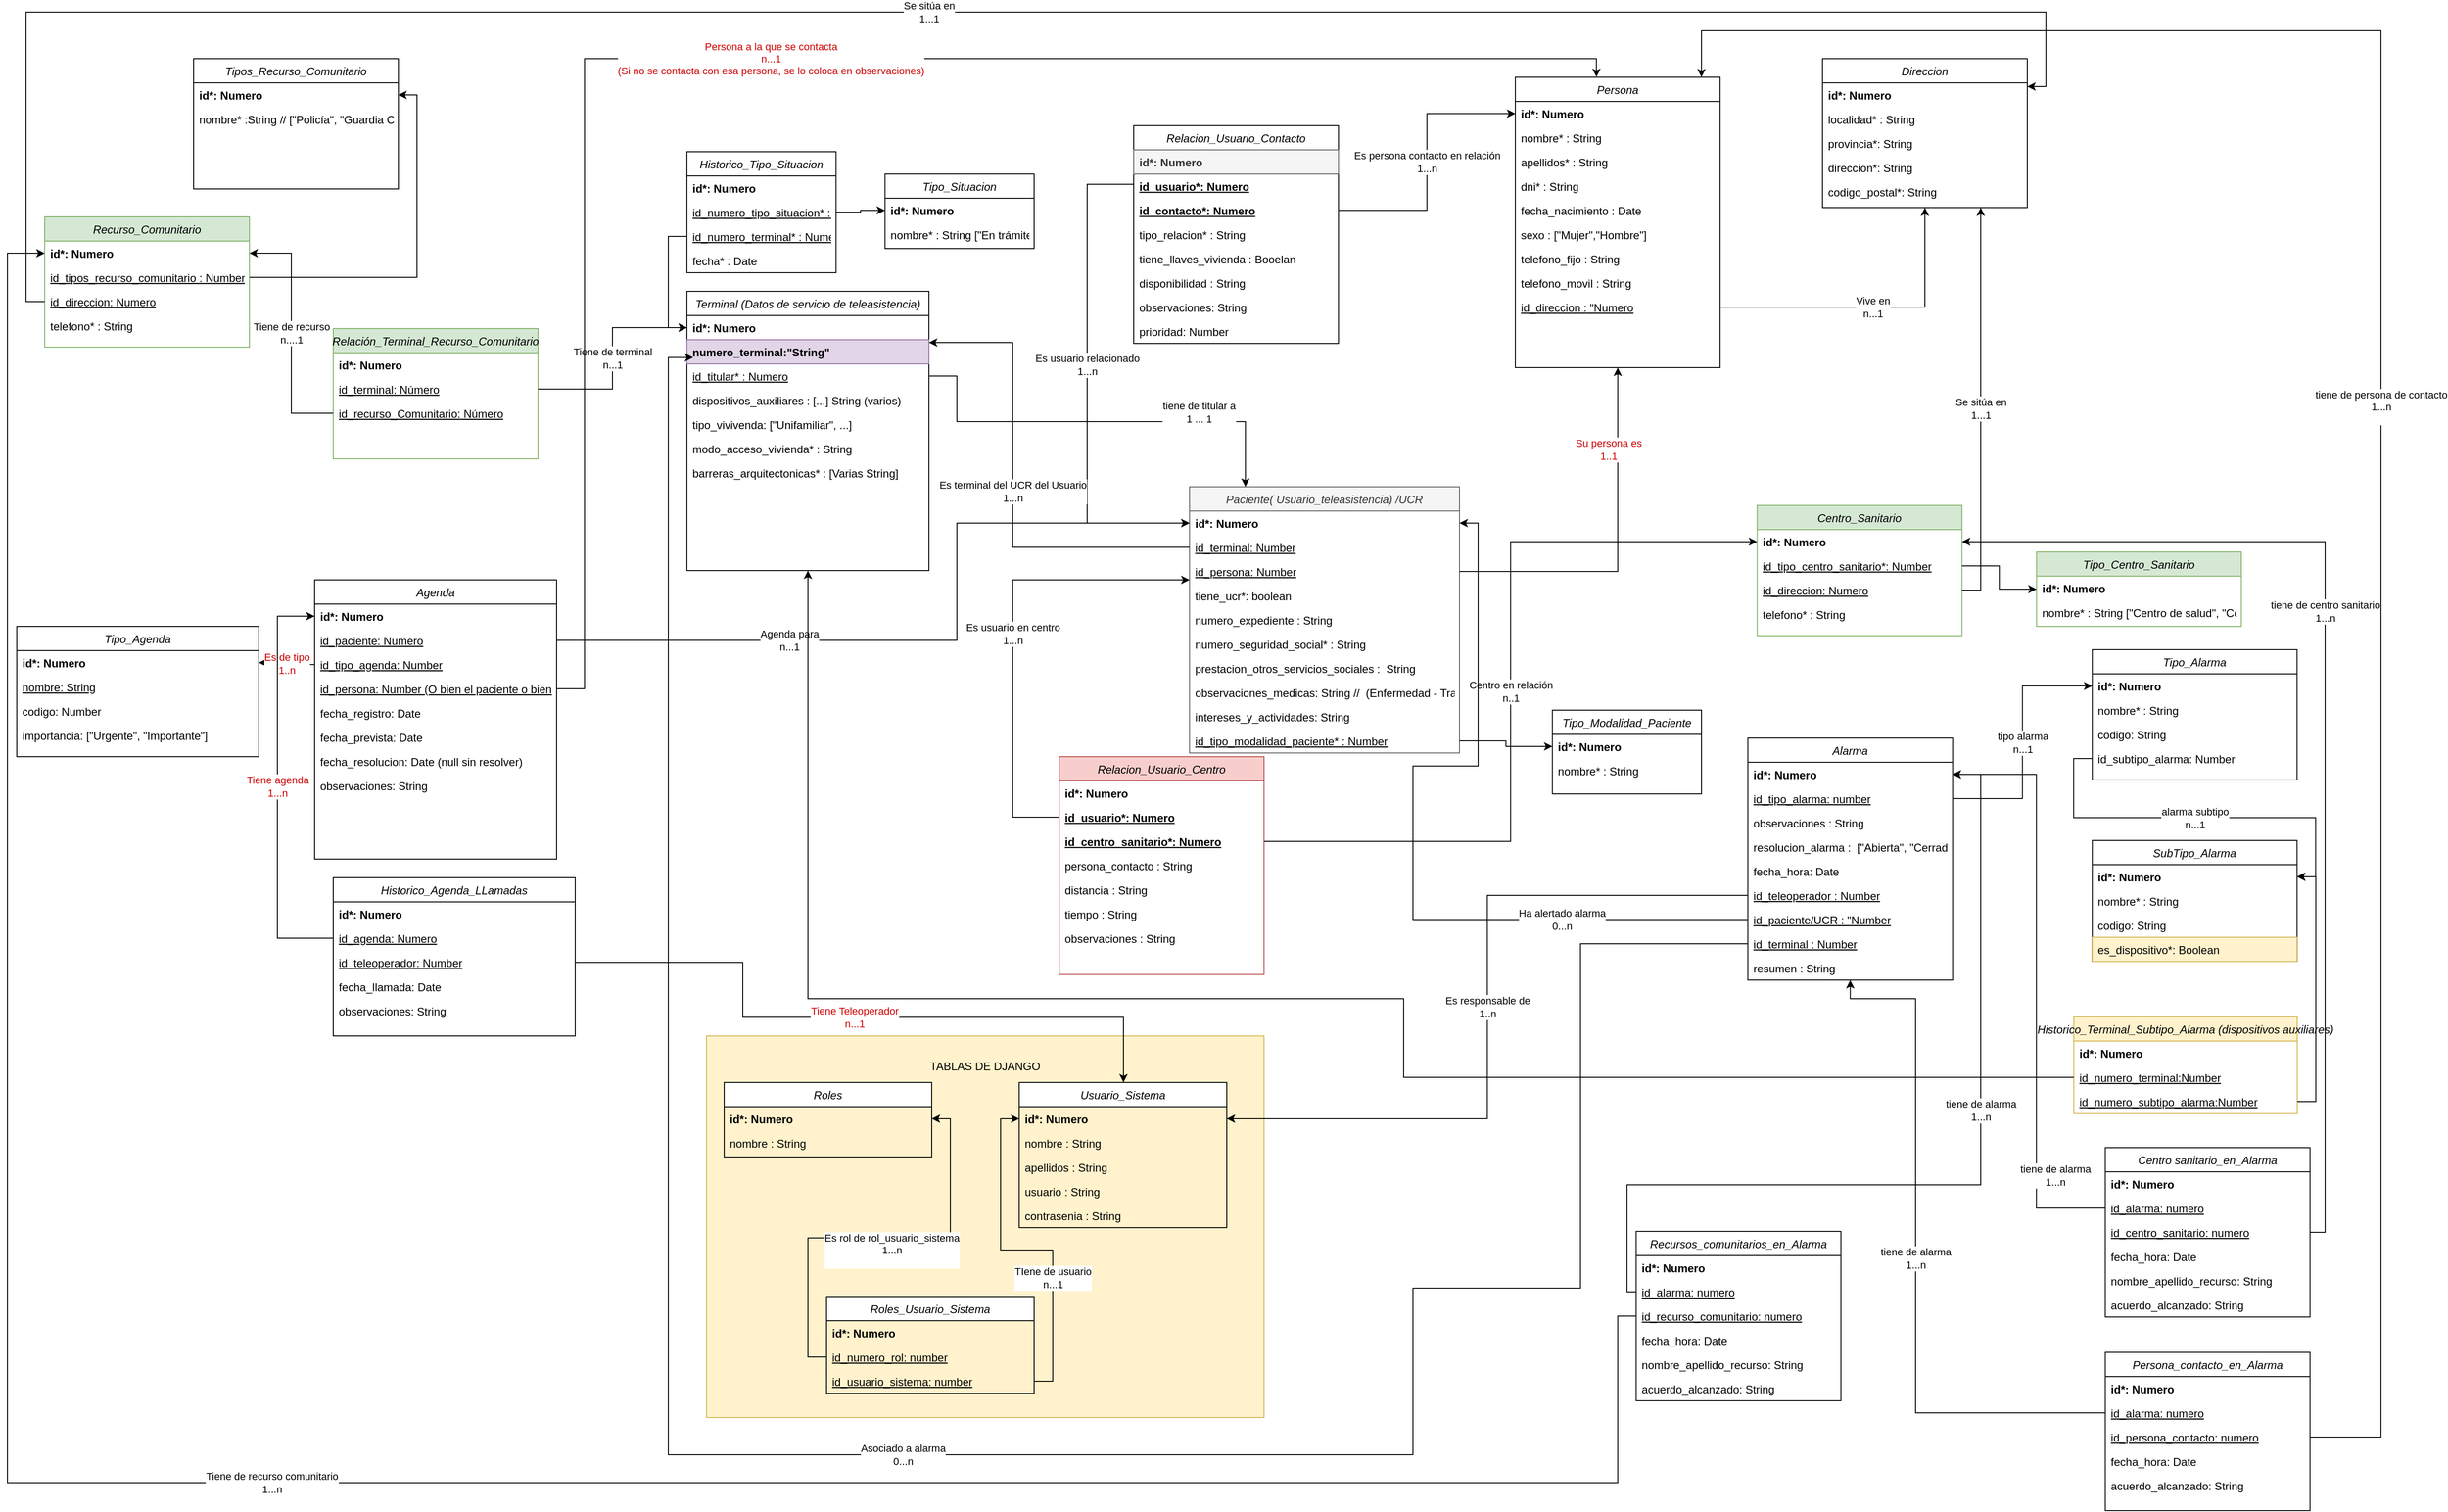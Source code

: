 <mxfile version="14.6.13" type="device"><diagram id="C5RBs43oDa-KdzZeNtuy" name="Page-1"><mxGraphModel dx="2258" dy="1430" grid="1" gridSize="10" guides="1" tooltips="1" connect="1" arrows="1" fold="1" page="1" pageScale="1" pageWidth="827" pageHeight="1169" math="0" shadow="0"><root><mxCell id="WIyWlLk6GJQsqaUBKTNV-0"/><mxCell id="WIyWlLk6GJQsqaUBKTNV-1" parent="WIyWlLk6GJQsqaUBKTNV-0"/><mxCell id="jkqfVirk9IrEnUwjyZfW-53" value="&lt;div&gt;TABLAS DE DJANGO&lt;/div&gt;&lt;div&gt;&lt;br&gt;&lt;/div&gt;&lt;div&gt;&lt;br&gt;&lt;/div&gt;&lt;div&gt;&lt;br&gt;&lt;/div&gt;&lt;div&gt;&lt;br&gt;&lt;/div&gt;&lt;div&gt;&lt;br&gt;&lt;/div&gt;&lt;div&gt;&lt;br&gt;&lt;/div&gt;&lt;div&gt;&lt;br&gt;&lt;/div&gt;&lt;div&gt;&lt;br&gt;&lt;/div&gt;&lt;div&gt;&lt;br&gt;&lt;/div&gt;&lt;div&gt;&lt;br&gt;&lt;/div&gt;&lt;div&gt;&lt;br&gt;&lt;/div&gt;&lt;div&gt;&lt;br&gt;&lt;/div&gt;&lt;div&gt;&lt;br&gt;&lt;/div&gt;&lt;div&gt;&lt;br&gt;&lt;/div&gt;&lt;div&gt;&lt;br&gt;&lt;/div&gt;&lt;div&gt;&lt;br&gt;&lt;/div&gt;&lt;div&gt;&lt;br&gt;&lt;/div&gt;&lt;div&gt;&lt;br&gt;&lt;/div&gt;&lt;div&gt;&lt;br&gt;&lt;/div&gt;&lt;div&gt;&lt;br&gt;&lt;/div&gt;&lt;div&gt;&lt;br&gt;&lt;/div&gt;&lt;div&gt;&lt;br&gt;&lt;/div&gt;&lt;div&gt;&lt;br&gt;&lt;/div&gt;&lt;div&gt;&lt;br&gt;&lt;/div&gt;" style="rounded=0;whiteSpace=wrap;html=1;fillColor=#fff2cc;strokeColor=#d6b656;" parent="WIyWlLk6GJQsqaUBKTNV-1" vertex="1"><mxGeometry x="-749" y="560" width="599" height="410" as="geometry"/></mxCell><mxCell id="zkfFHV4jXpPFQw0GAbJ--0" value="Paciente( Usuario_teleasistencia) /UCR" style="swimlane;fontStyle=2;align=center;verticalAlign=top;childLayout=stackLayout;horizontal=1;startSize=26;horizontalStack=0;resizeParent=1;resizeLast=0;collapsible=1;marginBottom=0;rounded=0;shadow=0;strokeWidth=1;fillColor=#f5f5f5;strokeColor=#666666;fontColor=#333333;" parent="WIyWlLk6GJQsqaUBKTNV-1" vertex="1"><mxGeometry x="-230" y="-30" width="290" height="286" as="geometry"><mxRectangle x="230" y="140" width="160" height="26" as="alternateBounds"/></mxGeometry></mxCell><mxCell id="zkfFHV4jXpPFQw0GAbJ--1" value="id*: Numero" style="text;align=left;verticalAlign=top;spacingLeft=4;spacingRight=4;overflow=hidden;rotatable=0;points=[[0,0.5],[1,0.5]];portConstraint=eastwest;fontStyle=1" parent="zkfFHV4jXpPFQw0GAbJ--0" vertex="1"><mxGeometry y="26" width="290" height="26" as="geometry"/></mxCell><mxCell id="zkfFHV4jXpPFQw0GAbJ--2" value="id_terminal: Number" style="text;align=left;verticalAlign=top;spacingLeft=4;spacingRight=4;overflow=hidden;rotatable=0;points=[[0,0.5],[1,0.5]];portConstraint=eastwest;rounded=0;shadow=0;html=0;fontStyle=4;" parent="zkfFHV4jXpPFQw0GAbJ--0" vertex="1"><mxGeometry y="52" width="290" height="26" as="geometry"/></mxCell><mxCell id="2SGIIP6Rx8mG8avv4Qmn-37" value="id_persona: Number" style="text;align=left;verticalAlign=top;spacingLeft=4;spacingRight=4;overflow=hidden;rotatable=0;points=[[0,0.5],[1,0.5]];portConstraint=eastwest;rounded=0;shadow=0;html=0;fontStyle=4;" parent="zkfFHV4jXpPFQw0GAbJ--0" vertex="1"><mxGeometry y="78" width="290" height="26" as="geometry"/></mxCell><mxCell id="jkqfVirk9IrEnUwjyZfW-31" value="tiene_ucr*: boolean" style="text;align=left;verticalAlign=top;spacingLeft=4;spacingRight=4;overflow=hidden;rotatable=0;points=[[0,0.5],[1,0.5]];portConstraint=eastwest;" parent="zkfFHV4jXpPFQw0GAbJ--0" vertex="1"><mxGeometry y="104" width="290" height="26" as="geometry"/></mxCell><mxCell id="w9NXL_Kr5AfnPYbFfDVl-65" value="numero_expediente : String" style="text;align=left;verticalAlign=top;spacingLeft=4;spacingRight=4;overflow=hidden;rotatable=0;points=[[0,0.5],[1,0.5]];portConstraint=eastwest;rounded=0;shadow=0;html=0;fontStyle=0" parent="zkfFHV4jXpPFQw0GAbJ--0" vertex="1"><mxGeometry y="130" width="290" height="26" as="geometry"/></mxCell><mxCell id="wmbbKqerhc1qddX_fGbu-15" value="numero_seguridad_social* : String" style="text;align=left;verticalAlign=top;spacingLeft=4;spacingRight=4;overflow=hidden;rotatable=0;points=[[0,0.5],[1,0.5]];portConstraint=eastwest;" parent="zkfFHV4jXpPFQw0GAbJ--0" vertex="1"><mxGeometry y="156" width="290" height="26" as="geometry"/></mxCell><mxCell id="w9NXL_Kr5AfnPYbFfDVl-83" value="prestacion_otros_servicios_sociales :  String" style="text;align=left;verticalAlign=top;spacingLeft=4;spacingRight=4;overflow=hidden;rotatable=0;points=[[0,0.5],[1,0.5]];portConstraint=eastwest;" parent="zkfFHV4jXpPFQw0GAbJ--0" vertex="1"><mxGeometry y="182" width="290" height="26" as="geometry"/></mxCell><mxCell id="w9NXL_Kr5AfnPYbFfDVl-84" value="observaciones_medicas: String //  (Enfermedad - Tratamiento) ¿Tabla nueva? ¿Símplemente un campo?" style="text;align=left;verticalAlign=top;spacingLeft=4;spacingRight=4;overflow=hidden;rotatable=0;points=[[0,0.5],[1,0.5]];portConstraint=eastwest;" parent="zkfFHV4jXpPFQw0GAbJ--0" vertex="1"><mxGeometry y="208" width="290" height="26" as="geometry"/></mxCell><mxCell id="w9NXL_Kr5AfnPYbFfDVl-242" value="intereses_y_actividades: String" style="text;align=left;verticalAlign=top;spacingLeft=4;spacingRight=4;overflow=hidden;rotatable=0;points=[[0,0.5],[1,0.5]];portConstraint=eastwest;" parent="zkfFHV4jXpPFQw0GAbJ--0" vertex="1"><mxGeometry y="234" width="290" height="26" as="geometry"/></mxCell><mxCell id="jkqfVirk9IrEnUwjyZfW-15" value="id_tipo_modalidad_paciente* : Number" style="text;align=left;verticalAlign=top;spacingLeft=4;spacingRight=4;overflow=hidden;rotatable=0;points=[[0,0.5],[1,0.5]];portConstraint=eastwest;fontStyle=4" parent="zkfFHV4jXpPFQw0GAbJ--0" vertex="1"><mxGeometry y="260" width="290" height="26" as="geometry"/></mxCell><mxCell id="w9NXL_Kr5AfnPYbFfDVl-49" value="Alarma" style="swimlane;fontStyle=2;align=center;verticalAlign=top;childLayout=stackLayout;horizontal=1;startSize=26;horizontalStack=0;resizeParent=1;resizeLast=0;collapsible=1;marginBottom=0;rounded=0;shadow=0;strokeWidth=1;" parent="WIyWlLk6GJQsqaUBKTNV-1" vertex="1"><mxGeometry x="369.8" y="240" width="220" height="260" as="geometry"><mxRectangle x="230" y="140" width="160" height="26" as="alternateBounds"/></mxGeometry></mxCell><mxCell id="w9NXL_Kr5AfnPYbFfDVl-50" value="id*: Numero" style="text;align=left;verticalAlign=top;spacingLeft=4;spacingRight=4;overflow=hidden;rotatable=0;points=[[0,0.5],[1,0.5]];portConstraint=eastwest;fontStyle=1" parent="w9NXL_Kr5AfnPYbFfDVl-49" vertex="1"><mxGeometry y="26" width="220" height="26" as="geometry"/></mxCell><mxCell id="w9NXL_Kr5AfnPYbFfDVl-51" value="id_tipo_alarma: number" style="text;align=left;verticalAlign=top;spacingLeft=4;spacingRight=4;overflow=hidden;rotatable=0;points=[[0,0.5],[1,0.5]];portConstraint=eastwest;fontStyle=4" parent="w9NXL_Kr5AfnPYbFfDVl-49" vertex="1"><mxGeometry y="52" width="220" height="26" as="geometry"/></mxCell><mxCell id="w9NXL_Kr5AfnPYbFfDVl-214" value="observaciones : String" style="text;align=left;verticalAlign=top;spacingLeft=4;spacingRight=4;overflow=hidden;rotatable=0;points=[[0,0.5],[1,0.5]];portConstraint=eastwest;" parent="w9NXL_Kr5AfnPYbFfDVl-49" vertex="1"><mxGeometry y="78" width="220" height="26" as="geometry"/></mxCell><mxCell id="w9NXL_Kr5AfnPYbFfDVl-215" value="resolucion_alarma :  [&quot;Abierta&quot;, &quot;Cerrada&quot;]" style="text;align=left;verticalAlign=top;spacingLeft=4;spacingRight=4;overflow=hidden;rotatable=0;points=[[0,0.5],[1,0.5]];portConstraint=eastwest;" parent="w9NXL_Kr5AfnPYbFfDVl-49" vertex="1"><mxGeometry y="104" width="220" height="26" as="geometry"/></mxCell><mxCell id="w9NXL_Kr5AfnPYbFfDVl-217" value="fecha_hora: Date" style="text;align=left;verticalAlign=top;spacingLeft=4;spacingRight=4;overflow=hidden;rotatable=0;points=[[0,0.5],[1,0.5]];portConstraint=eastwest;" parent="w9NXL_Kr5AfnPYbFfDVl-49" vertex="1"><mxGeometry y="130" width="220" height="26" as="geometry"/></mxCell><mxCell id="w9NXL_Kr5AfnPYbFfDVl-218" value="id_teleoperador : Number" style="text;align=left;verticalAlign=top;spacingLeft=4;spacingRight=4;overflow=hidden;rotatable=0;points=[[0,0.5],[1,0.5]];portConstraint=eastwest;fontStyle=4" parent="w9NXL_Kr5AfnPYbFfDVl-49" vertex="1"><mxGeometry y="156" width="220" height="26" as="geometry"/></mxCell><mxCell id="w9NXL_Kr5AfnPYbFfDVl-239" value="id_paciente/UCR : &quot;Number" style="text;align=left;verticalAlign=top;spacingLeft=4;spacingRight=4;overflow=hidden;rotatable=0;points=[[0,0.5],[1,0.5]];portConstraint=eastwest;fontStyle=4" parent="w9NXL_Kr5AfnPYbFfDVl-49" vertex="1"><mxGeometry y="182" width="220" height="26" as="geometry"/></mxCell><mxCell id="jkqfVirk9IrEnUwjyZfW-54" value="id_terminal : Number" style="text;align=left;verticalAlign=top;spacingLeft=4;spacingRight=4;overflow=hidden;rotatable=0;points=[[0,0.5],[1,0.5]];portConstraint=eastwest;fontStyle=4" parent="w9NXL_Kr5AfnPYbFfDVl-49" vertex="1"><mxGeometry y="208" width="220" height="26" as="geometry"/></mxCell><mxCell id="u7VEmWNuBl0nIQuMEGBW-1" value="resumen : String" style="text;align=left;verticalAlign=top;spacingLeft=4;spacingRight=4;overflow=hidden;rotatable=0;points=[[0,0.5],[1,0.5]];portConstraint=eastwest;fontStyle=0" parent="w9NXL_Kr5AfnPYbFfDVl-49" vertex="1"><mxGeometry y="234" width="220" height="26" as="geometry"/></mxCell><mxCell id="w9NXL_Kr5AfnPYbFfDVl-66" value="Terminal (Datos de servicio de teleasistencia)" style="swimlane;fontStyle=2;align=center;verticalAlign=top;childLayout=stackLayout;horizontal=1;startSize=26;horizontalStack=0;resizeParent=1;resizeLast=0;collapsible=1;marginBottom=0;rounded=0;shadow=0;strokeWidth=1;" parent="WIyWlLk6GJQsqaUBKTNV-1" vertex="1"><mxGeometry x="-770" y="-240" width="260" height="300" as="geometry"><mxRectangle x="230" y="140" width="160" height="26" as="alternateBounds"/></mxGeometry></mxCell><mxCell id="w9NXL_Kr5AfnPYbFfDVl-67" value="id*: Numero" style="text;align=left;verticalAlign=top;spacingLeft=4;spacingRight=4;overflow=hidden;rotatable=0;points=[[0,0.5],[1,0.5]];portConstraint=eastwest;fontStyle=1" parent="w9NXL_Kr5AfnPYbFfDVl-66" vertex="1"><mxGeometry y="26" width="260" height="26" as="geometry"/></mxCell><mxCell id="w9NXL_Kr5AfnPYbFfDVl-68" value="numero_terminal:&quot;String&quot;" style="text;align=left;verticalAlign=top;spacingLeft=4;spacingRight=4;overflow=hidden;rotatable=0;points=[[0,0.5],[1,0.5]];portConstraint=eastwest;fontStyle=1;fillColor=#e1d5e7;strokeColor=#9673a6;" parent="w9NXL_Kr5AfnPYbFfDVl-66" vertex="1"><mxGeometry y="52" width="260" height="26" as="geometry"/></mxCell><mxCell id="w9NXL_Kr5AfnPYbFfDVl-69" value="id_titular* : Numero" style="text;align=left;verticalAlign=top;spacingLeft=4;spacingRight=4;overflow=hidden;rotatable=0;points=[[0,0.5],[1,0.5]];portConstraint=eastwest;fontStyle=4" parent="w9NXL_Kr5AfnPYbFfDVl-66" vertex="1"><mxGeometry y="78" width="260" height="26" as="geometry"/></mxCell><mxCell id="w9NXL_Kr5AfnPYbFfDVl-73" value="dispositivos_auxiliares : [...] String (varios)&#10;" style="text;align=left;verticalAlign=top;spacingLeft=4;spacingRight=4;overflow=hidden;rotatable=0;points=[[0,0.5],[1,0.5]];portConstraint=eastwest;rounded=0;shadow=0;html=0;" parent="w9NXL_Kr5AfnPYbFfDVl-66" vertex="1"><mxGeometry y="104" width="260" height="26" as="geometry"/></mxCell><mxCell id="w9NXL_Kr5AfnPYbFfDVl-74" value="tipo_vivivenda: [&quot;Unifamiliar&quot;, ...]" style="text;align=left;verticalAlign=top;spacingLeft=4;spacingRight=4;overflow=hidden;rotatable=0;points=[[0,0.5],[1,0.5]];portConstraint=eastwest;" parent="w9NXL_Kr5AfnPYbFfDVl-66" vertex="1"><mxGeometry y="130" width="260" height="26" as="geometry"/></mxCell><mxCell id="w9NXL_Kr5AfnPYbFfDVl-75" value="modo_acceso_vivienda* : String" style="text;align=left;verticalAlign=top;spacingLeft=4;spacingRight=4;overflow=hidden;rotatable=0;points=[[0,0.5],[1,0.5]];portConstraint=eastwest;rounded=0;shadow=0;html=0;" parent="w9NXL_Kr5AfnPYbFfDVl-66" vertex="1"><mxGeometry y="156" width="260" height="26" as="geometry"/></mxCell><mxCell id="w9NXL_Kr5AfnPYbFfDVl-76" value="barreras_arquitectonicas* : [Varias String]" style="text;align=left;verticalAlign=top;spacingLeft=4;spacingRight=4;overflow=hidden;rotatable=0;points=[[0,0.5],[1,0.5]];portConstraint=eastwest;" parent="w9NXL_Kr5AfnPYbFfDVl-66" vertex="1"><mxGeometry y="182" width="260" height="26" as="geometry"/></mxCell><mxCell id="w9NXL_Kr5AfnPYbFfDVl-100" value="Persona" style="swimlane;fontStyle=2;align=center;verticalAlign=top;childLayout=stackLayout;horizontal=1;startSize=26;horizontalStack=0;resizeParent=1;resizeLast=0;collapsible=1;marginBottom=0;rounded=0;shadow=0;strokeWidth=1;" parent="WIyWlLk6GJQsqaUBKTNV-1" vertex="1"><mxGeometry x="120" y="-470" width="220" height="312" as="geometry"><mxRectangle x="230" y="140" width="160" height="26" as="alternateBounds"/></mxGeometry></mxCell><mxCell id="w9NXL_Kr5AfnPYbFfDVl-101" value="id*: Numero" style="text;align=left;verticalAlign=top;spacingLeft=4;spacingRight=4;overflow=hidden;rotatable=0;points=[[0,0.5],[1,0.5]];portConstraint=eastwest;fontStyle=1" parent="w9NXL_Kr5AfnPYbFfDVl-100" vertex="1"><mxGeometry y="26" width="220" height="26" as="geometry"/></mxCell><mxCell id="w9NXL_Kr5AfnPYbFfDVl-102" value="nombre* : String" style="text;align=left;verticalAlign=top;spacingLeft=4;spacingRight=4;overflow=hidden;rotatable=0;points=[[0,0.5],[1,0.5]];portConstraint=eastwest;" parent="w9NXL_Kr5AfnPYbFfDVl-100" vertex="1"><mxGeometry y="52" width="220" height="26" as="geometry"/></mxCell><mxCell id="w9NXL_Kr5AfnPYbFfDVl-103" value="apellidos* : String" style="text;align=left;verticalAlign=top;spacingLeft=4;spacingRight=4;overflow=hidden;rotatable=0;points=[[0,0.5],[1,0.5]];portConstraint=eastwest;" parent="w9NXL_Kr5AfnPYbFfDVl-100" vertex="1"><mxGeometry y="78" width="220" height="26" as="geometry"/></mxCell><mxCell id="w9NXL_Kr5AfnPYbFfDVl-111" value="dni* : String" style="text;align=left;verticalAlign=top;spacingLeft=4;spacingRight=4;overflow=hidden;rotatable=0;points=[[0,0.5],[1,0.5]];portConstraint=eastwest;" parent="w9NXL_Kr5AfnPYbFfDVl-100" vertex="1"><mxGeometry y="104" width="220" height="26" as="geometry"/></mxCell><mxCell id="w9NXL_Kr5AfnPYbFfDVl-104" value="fecha_nacimiento : Date" style="text;align=left;verticalAlign=top;spacingLeft=4;spacingRight=4;overflow=hidden;rotatable=0;points=[[0,0.5],[1,0.5]];portConstraint=eastwest;" parent="w9NXL_Kr5AfnPYbFfDVl-100" vertex="1"><mxGeometry y="130" width="220" height="26" as="geometry"/></mxCell><mxCell id="w9NXL_Kr5AfnPYbFfDVl-105" value="sexo : [&quot;Mujer&quot;,&quot;Hombre&quot;]" style="text;align=left;verticalAlign=top;spacingLeft=4;spacingRight=4;overflow=hidden;rotatable=0;points=[[0,0.5],[1,0.5]];portConstraint=eastwest;" parent="w9NXL_Kr5AfnPYbFfDVl-100" vertex="1"><mxGeometry y="156" width="220" height="26" as="geometry"/></mxCell><mxCell id="w9NXL_Kr5AfnPYbFfDVl-112" value="telefono_fijo : String" style="text;align=left;verticalAlign=top;spacingLeft=4;spacingRight=4;overflow=hidden;rotatable=0;points=[[0,0.5],[1,0.5]];portConstraint=eastwest;rounded=0;shadow=0;html=0;" parent="w9NXL_Kr5AfnPYbFfDVl-100" vertex="1"><mxGeometry y="182" width="220" height="26" as="geometry"/></mxCell><mxCell id="w9NXL_Kr5AfnPYbFfDVl-113" value="telefono_movil : String" style="text;align=left;verticalAlign=top;spacingLeft=4;spacingRight=4;overflow=hidden;rotatable=0;points=[[0,0.5],[1,0.5]];portConstraint=eastwest;" parent="w9NXL_Kr5AfnPYbFfDVl-100" vertex="1"><mxGeometry y="208" width="220" height="26" as="geometry"/></mxCell><mxCell id="w9NXL_Kr5AfnPYbFfDVl-157" value="id_direccion : &quot;Numero" style="text;align=left;verticalAlign=top;spacingLeft=4;spacingRight=4;overflow=hidden;rotatable=0;points=[[0,0.5],[1,0.5]];portConstraint=eastwest;fontStyle=4" parent="w9NXL_Kr5AfnPYbFfDVl-100" vertex="1"><mxGeometry y="234" width="220" height="26" as="geometry"/></mxCell><mxCell id="w9NXL_Kr5AfnPYbFfDVl-115" value="Direccion" style="swimlane;fontStyle=2;align=center;verticalAlign=top;childLayout=stackLayout;horizontal=1;startSize=26;horizontalStack=0;resizeParent=1;resizeLast=0;collapsible=1;marginBottom=0;rounded=0;shadow=0;strokeWidth=1;" parent="WIyWlLk6GJQsqaUBKTNV-1" vertex="1"><mxGeometry x="450" y="-490" width="220" height="160" as="geometry"><mxRectangle x="230" y="140" width="160" height="26" as="alternateBounds"/></mxGeometry></mxCell><mxCell id="w9NXL_Kr5AfnPYbFfDVl-116" value="id*: Numero" style="text;align=left;verticalAlign=top;spacingLeft=4;spacingRight=4;overflow=hidden;rotatable=0;points=[[0,0.5],[1,0.5]];portConstraint=eastwest;fontStyle=1" parent="w9NXL_Kr5AfnPYbFfDVl-115" vertex="1"><mxGeometry y="26" width="220" height="26" as="geometry"/></mxCell><mxCell id="w9NXL_Kr5AfnPYbFfDVl-117" value="localidad* : String" style="text;align=left;verticalAlign=top;spacingLeft=4;spacingRight=4;overflow=hidden;rotatable=0;points=[[0,0.5],[1,0.5]];portConstraint=eastwest;" parent="w9NXL_Kr5AfnPYbFfDVl-115" vertex="1"><mxGeometry y="52" width="220" height="26" as="geometry"/></mxCell><mxCell id="w9NXL_Kr5AfnPYbFfDVl-119" value="provincia*: String" style="text;align=left;verticalAlign=top;spacingLeft=4;spacingRight=4;overflow=hidden;rotatable=0;points=[[0,0.5],[1,0.5]];portConstraint=eastwest;" parent="w9NXL_Kr5AfnPYbFfDVl-115" vertex="1"><mxGeometry y="78" width="220" height="26" as="geometry"/></mxCell><mxCell id="w9NXL_Kr5AfnPYbFfDVl-120" value="direccion*: String" style="text;align=left;verticalAlign=top;spacingLeft=4;spacingRight=4;overflow=hidden;rotatable=0;points=[[0,0.5],[1,0.5]];portConstraint=eastwest;" parent="w9NXL_Kr5AfnPYbFfDVl-115" vertex="1"><mxGeometry y="104" width="220" height="26" as="geometry"/></mxCell><mxCell id="w9NXL_Kr5AfnPYbFfDVl-121" value="codigo_postal*: String" style="text;align=left;verticalAlign=top;spacingLeft=4;spacingRight=4;overflow=hidden;rotatable=0;points=[[0,0.5],[1,0.5]];portConstraint=eastwest;" parent="w9NXL_Kr5AfnPYbFfDVl-115" vertex="1"><mxGeometry y="130" width="220" height="26" as="geometry"/></mxCell><mxCell id="w9NXL_Kr5AfnPYbFfDVl-144" value="Vive en&lt;br&gt;n...1" style="edgeStyle=orthogonalEdgeStyle;rounded=0;orthogonalLoop=1;jettySize=auto;html=1;" parent="WIyWlLk6GJQsqaUBKTNV-1" source="w9NXL_Kr5AfnPYbFfDVl-157" target="w9NXL_Kr5AfnPYbFfDVl-115" edge="1"><mxGeometry relative="1" as="geometry"/></mxCell><mxCell id="w9NXL_Kr5AfnPYbFfDVl-148" value="Relacion_Usuario_Contacto" style="swimlane;fontStyle=2;align=center;verticalAlign=top;childLayout=stackLayout;horizontal=1;startSize=26;horizontalStack=0;resizeParent=1;resizeLast=0;collapsible=1;marginBottom=0;rounded=0;shadow=0;strokeWidth=1;" parent="WIyWlLk6GJQsqaUBKTNV-1" vertex="1"><mxGeometry x="-290" y="-418" width="220" height="234" as="geometry"><mxRectangle x="230" y="140" width="160" height="26" as="alternateBounds"/></mxGeometry></mxCell><mxCell id="w9NXL_Kr5AfnPYbFfDVl-149" value="id*: Numero" style="text;align=left;verticalAlign=top;spacingLeft=4;spacingRight=4;overflow=hidden;rotatable=0;points=[[0,0.5],[1,0.5]];portConstraint=eastwest;fontStyle=1;fillColor=#f5f5f5;strokeColor=#666666;fontColor=#333333;" parent="w9NXL_Kr5AfnPYbFfDVl-148" vertex="1"><mxGeometry y="26" width="220" height="26" as="geometry"/></mxCell><mxCell id="w9NXL_Kr5AfnPYbFfDVl-154" value="id_usuario*: Numero" style="text;align=left;verticalAlign=top;spacingLeft=4;spacingRight=4;overflow=hidden;rotatable=0;points=[[0,0.5],[1,0.5]];portConstraint=eastwest;fontStyle=5" parent="w9NXL_Kr5AfnPYbFfDVl-148" vertex="1"><mxGeometry y="52" width="220" height="26" as="geometry"/></mxCell><mxCell id="w9NXL_Kr5AfnPYbFfDVl-155" value="id_contacto*: Numero" style="text;align=left;verticalAlign=top;spacingLeft=4;spacingRight=4;overflow=hidden;rotatable=0;points=[[0,0.5],[1,0.5]];portConstraint=eastwest;fontStyle=5" parent="w9NXL_Kr5AfnPYbFfDVl-148" vertex="1"><mxGeometry y="78" width="220" height="26" as="geometry"/></mxCell><mxCell id="w9NXL_Kr5AfnPYbFfDVl-150" value="tipo_relacion* : String" style="text;align=left;verticalAlign=top;spacingLeft=4;spacingRight=4;overflow=hidden;rotatable=0;points=[[0,0.5],[1,0.5]];portConstraint=eastwest;" parent="w9NXL_Kr5AfnPYbFfDVl-148" vertex="1"><mxGeometry y="104" width="220" height="26" as="geometry"/></mxCell><mxCell id="w9NXL_Kr5AfnPYbFfDVl-151" value="tiene_llaves_vivienda : Booelan" style="text;align=left;verticalAlign=top;spacingLeft=4;spacingRight=4;overflow=hidden;rotatable=0;points=[[0,0.5],[1,0.5]];portConstraint=eastwest;" parent="w9NXL_Kr5AfnPYbFfDVl-148" vertex="1"><mxGeometry y="130" width="220" height="26" as="geometry"/></mxCell><mxCell id="w9NXL_Kr5AfnPYbFfDVl-152" value="disponibilidad : String" style="text;align=left;verticalAlign=top;spacingLeft=4;spacingRight=4;overflow=hidden;rotatable=0;points=[[0,0.5],[1,0.5]];portConstraint=eastwest;rounded=0;shadow=0;html=0;" parent="w9NXL_Kr5AfnPYbFfDVl-148" vertex="1"><mxGeometry y="156" width="220" height="26" as="geometry"/></mxCell><mxCell id="w9NXL_Kr5AfnPYbFfDVl-153" value="observaciones: String" style="text;align=left;verticalAlign=top;spacingLeft=4;spacingRight=4;overflow=hidden;rotatable=0;points=[[0,0.5],[1,0.5]];portConstraint=eastwest;" parent="w9NXL_Kr5AfnPYbFfDVl-148" vertex="1"><mxGeometry y="182" width="220" height="26" as="geometry"/></mxCell><mxCell id="u7VEmWNuBl0nIQuMEGBW-0" value="prioridad: Number" style="text;align=left;verticalAlign=top;spacingLeft=4;spacingRight=4;overflow=hidden;rotatable=0;points=[[0,0.5],[1,0.5]];portConstraint=eastwest;" parent="w9NXL_Kr5AfnPYbFfDVl-148" vertex="1"><mxGeometry y="208" width="220" height="26" as="geometry"/></mxCell><mxCell id="w9NXL_Kr5AfnPYbFfDVl-158" value="Es usuario relacionado&lt;br&gt;1...n" style="edgeStyle=orthogonalEdgeStyle;rounded=0;orthogonalLoop=1;jettySize=auto;html=1;entryX=0;entryY=0.5;entryDx=0;entryDy=0;" parent="WIyWlLk6GJQsqaUBKTNV-1" source="w9NXL_Kr5AfnPYbFfDVl-154" target="zkfFHV4jXpPFQw0GAbJ--1" edge="1"><mxGeometry x="-0.073" relative="1" as="geometry"><Array as="points"><mxPoint x="-340" y="-355"/><mxPoint x="-340" y="9"/></Array><mxPoint y="1" as="offset"/></mxGeometry></mxCell><mxCell id="w9NXL_Kr5AfnPYbFfDVl-160" value="Es persona contacto en relación&lt;br&gt;1...n" style="edgeStyle=orthogonalEdgeStyle;rounded=0;orthogonalLoop=1;jettySize=auto;html=1;" parent="WIyWlLk6GJQsqaUBKTNV-1" source="w9NXL_Kr5AfnPYbFfDVl-155" target="w9NXL_Kr5AfnPYbFfDVl-101" edge="1"><mxGeometry relative="1" as="geometry"/></mxCell><mxCell id="w9NXL_Kr5AfnPYbFfDVl-161" value="Centro_Sanitario" style="swimlane;fontStyle=2;align=center;verticalAlign=top;childLayout=stackLayout;horizontal=1;startSize=26;horizontalStack=0;resizeParent=1;resizeLast=0;collapsible=1;marginBottom=0;rounded=0;shadow=0;strokeWidth=1;fillColor=#d5e8d4;strokeColor=#82b366;" parent="WIyWlLk6GJQsqaUBKTNV-1" vertex="1"><mxGeometry x="379.8" y="-10" width="220" height="140" as="geometry"><mxRectangle x="230" y="140" width="160" height="26" as="alternateBounds"/></mxGeometry></mxCell><mxCell id="w9NXL_Kr5AfnPYbFfDVl-162" value="id*: Numero" style="text;align=left;verticalAlign=top;spacingLeft=4;spacingRight=4;overflow=hidden;rotatable=0;points=[[0,0.5],[1,0.5]];portConstraint=eastwest;fontStyle=1" parent="w9NXL_Kr5AfnPYbFfDVl-161" vertex="1"><mxGeometry y="26" width="220" height="26" as="geometry"/></mxCell><mxCell id="w9NXL_Kr5AfnPYbFfDVl-163" value="id_tipo_centro_sanitario*: Number" style="text;align=left;verticalAlign=top;spacingLeft=4;spacingRight=4;overflow=hidden;rotatable=0;points=[[0,0.5],[1,0.5]];portConstraint=eastwest;fontColor=#000000;fontStyle=4" parent="w9NXL_Kr5AfnPYbFfDVl-161" vertex="1"><mxGeometry y="52" width="220" height="26" as="geometry"/></mxCell><mxCell id="w9NXL_Kr5AfnPYbFfDVl-164" value="id_direccion: Numero" style="text;align=left;verticalAlign=top;spacingLeft=4;spacingRight=4;overflow=hidden;rotatable=0;points=[[0,0.5],[1,0.5]];portConstraint=eastwest;fontStyle=4" parent="w9NXL_Kr5AfnPYbFfDVl-161" vertex="1"><mxGeometry y="78" width="220" height="26" as="geometry"/></mxCell><mxCell id="w9NXL_Kr5AfnPYbFfDVl-165" value="telefono* : String" style="text;align=left;verticalAlign=top;spacingLeft=4;spacingRight=4;overflow=hidden;rotatable=0;points=[[0,0.5],[1,0.5]];portConstraint=eastwest;" parent="w9NXL_Kr5AfnPYbFfDVl-161" vertex="1"><mxGeometry y="104" width="220" height="26" as="geometry"/></mxCell><mxCell id="w9NXL_Kr5AfnPYbFfDVl-176" value="Se sitúa en&lt;br&gt;1...1" style="edgeStyle=orthogonalEdgeStyle;rounded=0;orthogonalLoop=1;jettySize=auto;html=1;" parent="WIyWlLk6GJQsqaUBKTNV-1" source="w9NXL_Kr5AfnPYbFfDVl-164" target="w9NXL_Kr5AfnPYbFfDVl-115" edge="1"><mxGeometry relative="1" as="geometry"><mxPoint x="630" y="-300" as="targetPoint"/><Array as="points"><mxPoint x="620" y="81"/></Array></mxGeometry></mxCell><mxCell id="w9NXL_Kr5AfnPYbFfDVl-192" value="Relacion_Usuario_Centro" style="swimlane;fontStyle=2;align=center;verticalAlign=top;childLayout=stackLayout;horizontal=1;startSize=26;horizontalStack=0;resizeParent=1;resizeLast=0;collapsible=1;marginBottom=0;rounded=0;shadow=0;strokeWidth=1;fillColor=#f8cecc;strokeColor=#b85450;" parent="WIyWlLk6GJQsqaUBKTNV-1" vertex="1"><mxGeometry x="-370" y="260" width="220" height="234" as="geometry"><mxRectangle x="230" y="140" width="160" height="26" as="alternateBounds"/></mxGeometry></mxCell><mxCell id="w9NXL_Kr5AfnPYbFfDVl-193" value="id*: Numero" style="text;align=left;verticalAlign=top;spacingLeft=4;spacingRight=4;overflow=hidden;rotatable=0;points=[[0,0.5],[1,0.5]];portConstraint=eastwest;fontStyle=1" parent="w9NXL_Kr5AfnPYbFfDVl-192" vertex="1"><mxGeometry y="26" width="220" height="26" as="geometry"/></mxCell><mxCell id="w9NXL_Kr5AfnPYbFfDVl-209" value="id_usuario*: Numero" style="text;align=left;verticalAlign=top;spacingLeft=4;spacingRight=4;overflow=hidden;rotatable=0;points=[[0,0.5],[1,0.5]];portConstraint=eastwest;fontStyle=5" parent="w9NXL_Kr5AfnPYbFfDVl-192" vertex="1"><mxGeometry y="52" width="220" height="26" as="geometry"/></mxCell><mxCell id="w9NXL_Kr5AfnPYbFfDVl-210" value="id_centro_sanitario*: Numero" style="text;align=left;verticalAlign=top;spacingLeft=4;spacingRight=4;overflow=hidden;rotatable=0;points=[[0,0.5],[1,0.5]];portConstraint=eastwest;fontStyle=5" parent="w9NXL_Kr5AfnPYbFfDVl-192" vertex="1"><mxGeometry y="78" width="220" height="26" as="geometry"/></mxCell><mxCell id="w9NXL_Kr5AfnPYbFfDVl-206" value="persona_contacto : String" style="text;align=left;verticalAlign=top;spacingLeft=4;spacingRight=4;overflow=hidden;rotatable=0;points=[[0,0.5],[1,0.5]];portConstraint=eastwest;" parent="w9NXL_Kr5AfnPYbFfDVl-192" vertex="1"><mxGeometry y="104" width="220" height="26" as="geometry"/></mxCell><mxCell id="w9NXL_Kr5AfnPYbFfDVl-208" value="distancia : String" style="text;align=left;verticalAlign=top;spacingLeft=4;spacingRight=4;overflow=hidden;rotatable=0;points=[[0,0.5],[1,0.5]];portConstraint=eastwest;" parent="w9NXL_Kr5AfnPYbFfDVl-192" vertex="1"><mxGeometry y="130" width="220" height="26" as="geometry"/></mxCell><mxCell id="w9NXL_Kr5AfnPYbFfDVl-213" value="tiempo : String" style="text;align=left;verticalAlign=top;spacingLeft=4;spacingRight=4;overflow=hidden;rotatable=0;points=[[0,0.5],[1,0.5]];portConstraint=eastwest;" parent="w9NXL_Kr5AfnPYbFfDVl-192" vertex="1"><mxGeometry y="156" width="220" height="26" as="geometry"/></mxCell><mxCell id="jkqfVirk9IrEnUwjyZfW-16" value="observaciones : String" style="text;align=left;verticalAlign=top;spacingLeft=4;spacingRight=4;overflow=hidden;rotatable=0;points=[[0,0.5],[1,0.5]];portConstraint=eastwest;" parent="w9NXL_Kr5AfnPYbFfDVl-192" vertex="1"><mxGeometry y="182" width="220" height="26" as="geometry"/></mxCell><mxCell id="w9NXL_Kr5AfnPYbFfDVl-211" value="Es usuario en centro&lt;br&gt;1...n" style="edgeStyle=orthogonalEdgeStyle;rounded=0;orthogonalLoop=1;jettySize=auto;html=1;" parent="WIyWlLk6GJQsqaUBKTNV-1" source="w9NXL_Kr5AfnPYbFfDVl-209" target="zkfFHV4jXpPFQw0GAbJ--0" edge="1"><mxGeometry relative="1" as="geometry"><Array as="points"><mxPoint x="-420" y="325"/><mxPoint x="-420" y="70"/></Array></mxGeometry></mxCell><mxCell id="w9NXL_Kr5AfnPYbFfDVl-212" value="Centro en relación&lt;br&gt;n..1" style="edgeStyle=orthogonalEdgeStyle;rounded=0;orthogonalLoop=1;jettySize=auto;html=1;" parent="WIyWlLk6GJQsqaUBKTNV-1" source="w9NXL_Kr5AfnPYbFfDVl-210" target="w9NXL_Kr5AfnPYbFfDVl-162" edge="1"><mxGeometry relative="1" as="geometry"/></mxCell><mxCell id="w9NXL_Kr5AfnPYbFfDVl-221" value="Usuario_Sistema" style="swimlane;fontStyle=2;align=center;verticalAlign=top;childLayout=stackLayout;horizontal=1;startSize=26;horizontalStack=0;resizeParent=1;resizeLast=0;collapsible=1;marginBottom=0;rounded=0;shadow=0;strokeWidth=1;" parent="WIyWlLk6GJQsqaUBKTNV-1" vertex="1"><mxGeometry x="-413" y="610" width="223" height="156" as="geometry"><mxRectangle x="230" y="140" width="160" height="26" as="alternateBounds"/></mxGeometry></mxCell><mxCell id="w9NXL_Kr5AfnPYbFfDVl-222" value="id*: Numero" style="text;align=left;verticalAlign=top;spacingLeft=4;spacingRight=4;overflow=hidden;rotatable=0;points=[[0,0.5],[1,0.5]];portConstraint=eastwest;fontStyle=1" parent="w9NXL_Kr5AfnPYbFfDVl-221" vertex="1"><mxGeometry y="26" width="223" height="26" as="geometry"/></mxCell><mxCell id="w9NXL_Kr5AfnPYbFfDVl-224" value="nombre : String" style="text;align=left;verticalAlign=top;spacingLeft=4;spacingRight=4;overflow=hidden;rotatable=0;points=[[0,0.5],[1,0.5]];portConstraint=eastwest;" parent="w9NXL_Kr5AfnPYbFfDVl-221" vertex="1"><mxGeometry y="52" width="223" height="26" as="geometry"/></mxCell><mxCell id="jkqfVirk9IrEnUwjyZfW-32" value="apellidos : String" style="text;align=left;verticalAlign=top;spacingLeft=4;spacingRight=4;overflow=hidden;rotatable=0;points=[[0,0.5],[1,0.5]];portConstraint=eastwest;" parent="w9NXL_Kr5AfnPYbFfDVl-221" vertex="1"><mxGeometry y="78" width="223" height="26" as="geometry"/></mxCell><mxCell id="jkqfVirk9IrEnUwjyZfW-37" value="usuario : String" style="text;align=left;verticalAlign=top;spacingLeft=4;spacingRight=4;overflow=hidden;rotatable=0;points=[[0,0.5],[1,0.5]];portConstraint=eastwest;" parent="w9NXL_Kr5AfnPYbFfDVl-221" vertex="1"><mxGeometry y="104" width="223" height="26" as="geometry"/></mxCell><mxCell id="jkqfVirk9IrEnUwjyZfW-38" value="contrasenia : String" style="text;align=left;verticalAlign=top;spacingLeft=4;spacingRight=4;overflow=hidden;rotatable=0;points=[[0,0.5],[1,0.5]];portConstraint=eastwest;" parent="w9NXL_Kr5AfnPYbFfDVl-221" vertex="1"><mxGeometry y="130" width="223" height="26" as="geometry"/></mxCell><mxCell id="w9NXL_Kr5AfnPYbFfDVl-235" value="&lt;div&gt;Es responsable de&lt;/div&gt;&lt;div&gt;1..n&lt;br&gt;&lt;/div&gt;" style="edgeStyle=orthogonalEdgeStyle;rounded=0;orthogonalLoop=1;jettySize=auto;html=1;" parent="WIyWlLk6GJQsqaUBKTNV-1" source="w9NXL_Kr5AfnPYbFfDVl-218" target="w9NXL_Kr5AfnPYbFfDVl-222" edge="1"><mxGeometry relative="1" as="geometry"/></mxCell><mxCell id="w9NXL_Kr5AfnPYbFfDVl-238" value="Es terminal del UCR del Usuario&lt;br&gt;&lt;div&gt;1...n&lt;/div&gt;" style="edgeStyle=orthogonalEdgeStyle;rounded=0;orthogonalLoop=1;jettySize=auto;html=1;" parent="WIyWlLk6GJQsqaUBKTNV-1" source="zkfFHV4jXpPFQw0GAbJ--2" target="w9NXL_Kr5AfnPYbFfDVl-68" edge="1"><mxGeometry relative="1" as="geometry"><Array as="points"><mxPoint x="-420" y="35"/><mxPoint x="-420" y="-185"/></Array></mxGeometry></mxCell><mxCell id="w9NXL_Kr5AfnPYbFfDVl-240" value="Ha alertado alarma&lt;br&gt;&lt;div&gt;0...n&lt;/div&gt;" style="edgeStyle=orthogonalEdgeStyle;rounded=0;orthogonalLoop=1;jettySize=auto;html=1;" parent="WIyWlLk6GJQsqaUBKTNV-1" source="w9NXL_Kr5AfnPYbFfDVl-239" target="zkfFHV4jXpPFQw0GAbJ--1" edge="1"><mxGeometry x="-0.544" relative="1" as="geometry"><Array as="points"><mxPoint x="10" y="435"/><mxPoint x="10" y="270"/><mxPoint x="80" y="270"/><mxPoint x="80" y="9"/></Array><mxPoint as="offset"/></mxGeometry></mxCell><mxCell id="jkqfVirk9IrEnUwjyZfW-13" value="&lt;div&gt;tiene de titular a&lt;/div&gt;&lt;div&gt;1 ... 1&lt;br&gt;&lt;/div&gt;" style="edgeStyle=orthogonalEdgeStyle;rounded=0;orthogonalLoop=1;jettySize=auto;html=1;" parent="WIyWlLk6GJQsqaUBKTNV-1" source="w9NXL_Kr5AfnPYbFfDVl-69" target="zkfFHV4jXpPFQw0GAbJ--0" edge="1"><mxGeometry x="0.477" y="10" relative="1" as="geometry"><Array as="points"><mxPoint x="-480" y="-149"/><mxPoint x="-480" y="-100"/><mxPoint x="-170" y="-100"/></Array><mxPoint as="offset"/></mxGeometry></mxCell><mxCell id="jkqfVirk9IrEnUwjyZfW-17" value="Recurso_Comunitario" style="swimlane;fontStyle=2;align=center;verticalAlign=top;childLayout=stackLayout;horizontal=1;startSize=26;horizontalStack=0;resizeParent=1;resizeLast=0;collapsible=1;marginBottom=0;rounded=0;shadow=0;strokeWidth=1;fillColor=#d5e8d4;strokeColor=#82b366;" parent="WIyWlLk6GJQsqaUBKTNV-1" vertex="1"><mxGeometry x="-1460" y="-320" width="220" height="140" as="geometry"><mxRectangle x="230" y="140" width="160" height="26" as="alternateBounds"/></mxGeometry></mxCell><mxCell id="jkqfVirk9IrEnUwjyZfW-18" value="id*: Numero" style="text;align=left;verticalAlign=top;spacingLeft=4;spacingRight=4;overflow=hidden;rotatable=0;points=[[0,0.5],[1,0.5]];portConstraint=eastwest;fontStyle=1" parent="jkqfVirk9IrEnUwjyZfW-17" vertex="1"><mxGeometry y="26" width="220" height="26" as="geometry"/></mxCell><mxCell id="jkqfVirk9IrEnUwjyZfW-19" value="id_tipos_recurso_comunitario : Number" style="text;align=left;verticalAlign=top;spacingLeft=4;spacingRight=4;overflow=hidden;rotatable=0;points=[[0,0.5],[1,0.5]];portConstraint=eastwest;fontStyle=4" parent="jkqfVirk9IrEnUwjyZfW-17" vertex="1"><mxGeometry y="52" width="220" height="26" as="geometry"/></mxCell><mxCell id="jkqfVirk9IrEnUwjyZfW-20" value="id_direccion: Numero" style="text;align=left;verticalAlign=top;spacingLeft=4;spacingRight=4;overflow=hidden;rotatable=0;points=[[0,0.5],[1,0.5]];portConstraint=eastwest;fontStyle=4" parent="jkqfVirk9IrEnUwjyZfW-17" vertex="1"><mxGeometry y="78" width="220" height="26" as="geometry"/></mxCell><mxCell id="jkqfVirk9IrEnUwjyZfW-21" value="telefono* : String" style="text;align=left;verticalAlign=top;spacingLeft=4;spacingRight=4;overflow=hidden;rotatable=0;points=[[0,0.5],[1,0.5]];portConstraint=eastwest;" parent="jkqfVirk9IrEnUwjyZfW-17" vertex="1"><mxGeometry y="104" width="220" height="26" as="geometry"/></mxCell><mxCell id="jkqfVirk9IrEnUwjyZfW-22" value="Se sitúa en &lt;br&gt;1...1" style="edgeStyle=orthogonalEdgeStyle;rounded=0;orthogonalLoop=1;jettySize=auto;html=1;entryX=1;entryY=0.154;entryDx=0;entryDy=0;entryPerimeter=0;" parent="WIyWlLk6GJQsqaUBKTNV-1" source="jkqfVirk9IrEnUwjyZfW-20" target="w9NXL_Kr5AfnPYbFfDVl-116" edge="1"><mxGeometry relative="1" as="geometry"><Array as="points"><mxPoint x="-1480" y="-229"/><mxPoint x="-1480" y="-540"/><mxPoint x="690" y="-540"/><mxPoint x="690" y="-460"/></Array></mxGeometry></mxCell><mxCell id="jkqfVirk9IrEnUwjyZfW-23" value="Relación_Terminal_Recurso_Comunitario" style="swimlane;fontStyle=2;align=center;verticalAlign=top;childLayout=stackLayout;horizontal=1;startSize=26;horizontalStack=0;resizeParent=1;resizeLast=0;collapsible=1;marginBottom=0;rounded=0;shadow=0;strokeWidth=1;fillColor=#d5e8d4;strokeColor=#82b366;" parent="WIyWlLk6GJQsqaUBKTNV-1" vertex="1"><mxGeometry x="-1150" y="-200" width="220" height="140" as="geometry"><mxRectangle x="230" y="140" width="160" height="26" as="alternateBounds"/></mxGeometry></mxCell><mxCell id="jkqfVirk9IrEnUwjyZfW-24" value="id*: Numero" style="text;align=left;verticalAlign=top;spacingLeft=4;spacingRight=4;overflow=hidden;rotatable=0;points=[[0,0.5],[1,0.5]];portConstraint=eastwest;fontStyle=1" parent="jkqfVirk9IrEnUwjyZfW-23" vertex="1"><mxGeometry y="26" width="220" height="26" as="geometry"/></mxCell><mxCell id="jkqfVirk9IrEnUwjyZfW-25" value="id_terminal: Número" style="text;align=left;verticalAlign=top;spacingLeft=4;spacingRight=4;overflow=hidden;rotatable=0;points=[[0,0.5],[1,0.5]];portConstraint=eastwest;fontStyle=4" parent="jkqfVirk9IrEnUwjyZfW-23" vertex="1"><mxGeometry y="52" width="220" height="26" as="geometry"/></mxCell><mxCell id="jkqfVirk9IrEnUwjyZfW-26" value="id_recurso_Comunitario: Número" style="text;align=left;verticalAlign=top;spacingLeft=4;spacingRight=4;overflow=hidden;rotatable=0;points=[[0,0.5],[1,0.5]];portConstraint=eastwest;fontStyle=4" parent="jkqfVirk9IrEnUwjyZfW-23" vertex="1"><mxGeometry y="78" width="220" height="26" as="geometry"/></mxCell><mxCell id="jkqfVirk9IrEnUwjyZfW-28" value="Tiene de recurso&lt;br&gt;n....1" style="edgeStyle=orthogonalEdgeStyle;rounded=0;orthogonalLoop=1;jettySize=auto;html=1;" parent="WIyWlLk6GJQsqaUBKTNV-1" source="jkqfVirk9IrEnUwjyZfW-26" target="jkqfVirk9IrEnUwjyZfW-18" edge="1"><mxGeometry relative="1" as="geometry"/></mxCell><mxCell id="jkqfVirk9IrEnUwjyZfW-29" value="&lt;div&gt;Tiene de terminal&lt;/div&gt;&lt;div&gt;n...1&lt;br&gt;&lt;/div&gt;" style="edgeStyle=orthogonalEdgeStyle;rounded=0;orthogonalLoop=1;jettySize=auto;html=1;" parent="WIyWlLk6GJQsqaUBKTNV-1" source="jkqfVirk9IrEnUwjyZfW-25" target="w9NXL_Kr5AfnPYbFfDVl-67" edge="1"><mxGeometry relative="1" as="geometry"/></mxCell><mxCell id="jkqfVirk9IrEnUwjyZfW-39" value="Roles" style="swimlane;fontStyle=2;align=center;verticalAlign=top;childLayout=stackLayout;horizontal=1;startSize=26;horizontalStack=0;resizeParent=1;resizeLast=0;collapsible=1;marginBottom=0;rounded=0;shadow=0;strokeWidth=1;" parent="WIyWlLk6GJQsqaUBKTNV-1" vertex="1"><mxGeometry x="-730" y="610" width="223" height="80" as="geometry"><mxRectangle x="230" y="140" width="160" height="26" as="alternateBounds"/></mxGeometry></mxCell><mxCell id="jkqfVirk9IrEnUwjyZfW-40" value="id*: Numero" style="text;align=left;verticalAlign=top;spacingLeft=4;spacingRight=4;overflow=hidden;rotatable=0;points=[[0,0.5],[1,0.5]];portConstraint=eastwest;fontStyle=1" parent="jkqfVirk9IrEnUwjyZfW-39" vertex="1"><mxGeometry y="26" width="223" height="26" as="geometry"/></mxCell><mxCell id="jkqfVirk9IrEnUwjyZfW-42" value="nombre : String" style="text;align=left;verticalAlign=top;spacingLeft=4;spacingRight=4;overflow=hidden;rotatable=0;points=[[0,0.5],[1,0.5]];portConstraint=eastwest;" parent="jkqfVirk9IrEnUwjyZfW-39" vertex="1"><mxGeometry y="52" width="223" height="26" as="geometry"/></mxCell><mxCell id="jkqfVirk9IrEnUwjyZfW-45" value="Roles_Usuario_Sistema" style="swimlane;fontStyle=2;align=center;verticalAlign=top;childLayout=stackLayout;horizontal=1;startSize=26;horizontalStack=0;resizeParent=1;resizeLast=0;collapsible=1;marginBottom=0;rounded=0;shadow=0;strokeWidth=1;" parent="WIyWlLk6GJQsqaUBKTNV-1" vertex="1"><mxGeometry x="-620" y="840" width="223" height="104" as="geometry"><mxRectangle x="230" y="140" width="160" height="26" as="alternateBounds"/></mxGeometry></mxCell><mxCell id="jkqfVirk9IrEnUwjyZfW-46" value="id*: Numero" style="text;align=left;verticalAlign=top;spacingLeft=4;spacingRight=4;overflow=hidden;rotatable=0;points=[[0,0.5],[1,0.5]];portConstraint=eastwest;fontStyle=1" parent="jkqfVirk9IrEnUwjyZfW-45" vertex="1"><mxGeometry y="26" width="223" height="26" as="geometry"/></mxCell><mxCell id="jkqfVirk9IrEnUwjyZfW-47" value="id_numero_rol: number" style="text;align=left;verticalAlign=top;spacingLeft=4;spacingRight=4;overflow=hidden;rotatable=0;points=[[0,0.5],[1,0.5]];portConstraint=eastwest;fontStyle=4" parent="jkqfVirk9IrEnUwjyZfW-45" vertex="1"><mxGeometry y="52" width="223" height="26" as="geometry"/></mxCell><mxCell id="jkqfVirk9IrEnUwjyZfW-48" value="id_usuario_sistema: number" style="text;align=left;verticalAlign=top;spacingLeft=4;spacingRight=4;overflow=hidden;rotatable=0;points=[[0,0.5],[1,0.5]];portConstraint=eastwest;fontStyle=4" parent="jkqfVirk9IrEnUwjyZfW-45" vertex="1"><mxGeometry y="78" width="223" height="26" as="geometry"/></mxCell><mxCell id="jkqfVirk9IrEnUwjyZfW-51" value="Es rol de rol_usuario_sistema&lt;br&gt;&lt;div&gt;1...n&lt;/div&gt;&lt;div&gt;&lt;br&gt;&lt;/div&gt;" style="edgeStyle=orthogonalEdgeStyle;rounded=0;orthogonalLoop=1;jettySize=auto;html=1;" parent="WIyWlLk6GJQsqaUBKTNV-1" source="jkqfVirk9IrEnUwjyZfW-47" target="jkqfVirk9IrEnUwjyZfW-40" edge="1"><mxGeometry x="0.06" y="-13" relative="1" as="geometry"><mxPoint as="offset"/></mxGeometry></mxCell><mxCell id="jkqfVirk9IrEnUwjyZfW-52" value="TIene de usuario&lt;br&gt;n...1" style="edgeStyle=orthogonalEdgeStyle;rounded=0;orthogonalLoop=1;jettySize=auto;html=1;" parent="WIyWlLk6GJQsqaUBKTNV-1" source="jkqfVirk9IrEnUwjyZfW-48" target="w9NXL_Kr5AfnPYbFfDVl-222" edge="1"><mxGeometry x="-0.307" relative="1" as="geometry"><mxPoint as="offset"/></mxGeometry></mxCell><mxCell id="jkqfVirk9IrEnUwjyZfW-55" value="Asociado a alarma&lt;br&gt;0...n" style="edgeStyle=orthogonalEdgeStyle;rounded=0;orthogonalLoop=1;jettySize=auto;html=1;entryX=0.026;entryY=-0.265;entryDx=0;entryDy=0;entryPerimeter=0;" parent="WIyWlLk6GJQsqaUBKTNV-1" source="jkqfVirk9IrEnUwjyZfW-54" target="w9NXL_Kr5AfnPYbFfDVl-69" edge="1"><mxGeometry relative="1" as="geometry"><Array as="points"><mxPoint x="190" y="461"/><mxPoint x="190" y="831"/><mxPoint x="10" y="831"/><mxPoint x="10" y="1010"/><mxPoint x="-790" y="1010"/><mxPoint x="-790" y="-169"/></Array></mxGeometry></mxCell><mxCell id="jkqfVirk9IrEnUwjyZfW-56" value="Tipo_Alarma" style="swimlane;fontStyle=2;align=center;verticalAlign=top;childLayout=stackLayout;horizontal=1;startSize=26;horizontalStack=0;resizeParent=1;resizeLast=0;collapsible=1;marginBottom=0;rounded=0;shadow=0;strokeWidth=1;" parent="WIyWlLk6GJQsqaUBKTNV-1" vertex="1"><mxGeometry x="739.8" y="145" width="220" height="140" as="geometry"><mxRectangle x="230" y="140" width="160" height="26" as="alternateBounds"/></mxGeometry></mxCell><mxCell id="jkqfVirk9IrEnUwjyZfW-57" value="id*: Numero" style="text;align=left;verticalAlign=top;spacingLeft=4;spacingRight=4;overflow=hidden;rotatable=0;points=[[0,0.5],[1,0.5]];portConstraint=eastwest;fontStyle=1" parent="jkqfVirk9IrEnUwjyZfW-56" vertex="1"><mxGeometry y="26" width="220" height="26" as="geometry"/></mxCell><mxCell id="jkqfVirk9IrEnUwjyZfW-58" value="nombre* : String" style="text;align=left;verticalAlign=top;spacingLeft=4;spacingRight=4;overflow=hidden;rotatable=0;points=[[0,0.5],[1,0.5]];portConstraint=eastwest;" parent="jkqfVirk9IrEnUwjyZfW-56" vertex="1"><mxGeometry y="52" width="220" height="26" as="geometry"/></mxCell><mxCell id="jkqfVirk9IrEnUwjyZfW-59" value="codigo: String" style="text;align=left;verticalAlign=top;spacingLeft=4;spacingRight=4;overflow=hidden;rotatable=0;points=[[0,0.5],[1,0.5]];portConstraint=eastwest;" parent="jkqfVirk9IrEnUwjyZfW-56" vertex="1"><mxGeometry y="78" width="220" height="26" as="geometry"/></mxCell><mxCell id="jkqfVirk9IrEnUwjyZfW-68" value="id_subtipo_alarma: Number" style="text;align=left;verticalAlign=top;spacingLeft=4;spacingRight=4;overflow=hidden;rotatable=0;points=[[0,0.5],[1,0.5]];portConstraint=eastwest;" parent="jkqfVirk9IrEnUwjyZfW-56" vertex="1"><mxGeometry y="104" width="220" height="26" as="geometry"/></mxCell><mxCell id="jkqfVirk9IrEnUwjyZfW-63" value="SubTipo_Alarma" style="swimlane;fontStyle=2;align=center;verticalAlign=top;childLayout=stackLayout;horizontal=1;startSize=26;horizontalStack=0;resizeParent=1;resizeLast=0;collapsible=1;marginBottom=0;rounded=0;shadow=0;strokeWidth=1;" parent="WIyWlLk6GJQsqaUBKTNV-1" vertex="1"><mxGeometry x="739.8" y="350" width="220" height="130" as="geometry"><mxRectangle x="230" y="140" width="160" height="26" as="alternateBounds"/></mxGeometry></mxCell><mxCell id="jkqfVirk9IrEnUwjyZfW-64" value="id*: Numero" style="text;align=left;verticalAlign=top;spacingLeft=4;spacingRight=4;overflow=hidden;rotatable=0;points=[[0,0.5],[1,0.5]];portConstraint=eastwest;fontStyle=1" parent="jkqfVirk9IrEnUwjyZfW-63" vertex="1"><mxGeometry y="26" width="220" height="26" as="geometry"/></mxCell><mxCell id="jkqfVirk9IrEnUwjyZfW-65" value="nombre* : String" style="text;align=left;verticalAlign=top;spacingLeft=4;spacingRight=4;overflow=hidden;rotatable=0;points=[[0,0.5],[1,0.5]];portConstraint=eastwest;" parent="jkqfVirk9IrEnUwjyZfW-63" vertex="1"><mxGeometry y="52" width="220" height="26" as="geometry"/></mxCell><mxCell id="jkqfVirk9IrEnUwjyZfW-66" value="codigo: String" style="text;align=left;verticalAlign=top;spacingLeft=4;spacingRight=4;overflow=hidden;rotatable=0;points=[[0,0.5],[1,0.5]];portConstraint=eastwest;" parent="jkqfVirk9IrEnUwjyZfW-63" vertex="1"><mxGeometry y="78" width="220" height="26" as="geometry"/></mxCell><mxCell id="2SGIIP6Rx8mG8avv4Qmn-61" value="es_dispositivo*: Boolean" style="text;align=left;verticalAlign=top;spacingLeft=4;spacingRight=4;overflow=hidden;rotatable=0;points=[[0,0.5],[1,0.5]];portConstraint=eastwest;fillColor=#fff2cc;strokeColor=#d6b656;" parent="jkqfVirk9IrEnUwjyZfW-63" vertex="1"><mxGeometry y="104" width="220" height="26" as="geometry"/></mxCell><mxCell id="jkqfVirk9IrEnUwjyZfW-67" value="tipo alarma&lt;br&gt;n...1" style="edgeStyle=orthogonalEdgeStyle;rounded=0;orthogonalLoop=1;jettySize=auto;html=1;" parent="WIyWlLk6GJQsqaUBKTNV-1" source="w9NXL_Kr5AfnPYbFfDVl-51" target="jkqfVirk9IrEnUwjyZfW-57" edge="1"><mxGeometry relative="1" as="geometry"/></mxCell><mxCell id="jkqfVirk9IrEnUwjyZfW-69" value="alarma subtipo&lt;br&gt;n...1" style="edgeStyle=orthogonalEdgeStyle;rounded=0;orthogonalLoop=1;jettySize=auto;html=1;" parent="WIyWlLk6GJQsqaUBKTNV-1" source="jkqfVirk9IrEnUwjyZfW-68" target="jkqfVirk9IrEnUwjyZfW-64" edge="1"><mxGeometry relative="1" as="geometry"/></mxCell><mxCell id="jkqfVirk9IrEnUwjyZfW-70" value="Recursos_comunitarios_en_Alarma" style="swimlane;fontStyle=2;align=center;verticalAlign=top;childLayout=stackLayout;horizontal=1;startSize=26;horizontalStack=0;resizeParent=1;resizeLast=0;collapsible=1;marginBottom=0;rounded=0;shadow=0;strokeWidth=1;" parent="WIyWlLk6GJQsqaUBKTNV-1" vertex="1"><mxGeometry x="249.8" y="770" width="220" height="182" as="geometry"><mxRectangle x="230" y="140" width="160" height="26" as="alternateBounds"/></mxGeometry></mxCell><mxCell id="jkqfVirk9IrEnUwjyZfW-71" value="id*: Numero" style="text;align=left;verticalAlign=top;spacingLeft=4;spacingRight=4;overflow=hidden;rotatable=0;points=[[0,0.5],[1,0.5]];portConstraint=eastwest;fontStyle=1" parent="jkqfVirk9IrEnUwjyZfW-70" vertex="1"><mxGeometry y="26" width="220" height="26" as="geometry"/></mxCell><mxCell id="jkqfVirk9IrEnUwjyZfW-72" value="id_alarma: numero" style="text;align=left;verticalAlign=top;spacingLeft=4;spacingRight=4;overflow=hidden;rotatable=0;points=[[0,0.5],[1,0.5]];portConstraint=eastwest;fontStyle=4" parent="jkqfVirk9IrEnUwjyZfW-70" vertex="1"><mxGeometry y="52" width="220" height="26" as="geometry"/></mxCell><mxCell id="jkqfVirk9IrEnUwjyZfW-76" value="id_recurso_comunitario: numero" style="text;align=left;verticalAlign=top;spacingLeft=4;spacingRight=4;overflow=hidden;rotatable=0;points=[[0,0.5],[1,0.5]];portConstraint=eastwest;fontStyle=4" parent="jkqfVirk9IrEnUwjyZfW-70" vertex="1"><mxGeometry y="78" width="220" height="26" as="geometry"/></mxCell><mxCell id="jkqfVirk9IrEnUwjyZfW-74" value="fecha_hora: Date" style="text;align=left;verticalAlign=top;spacingLeft=4;spacingRight=4;overflow=hidden;rotatable=0;points=[[0,0.5],[1,0.5]];portConstraint=eastwest;" parent="jkqfVirk9IrEnUwjyZfW-70" vertex="1"><mxGeometry y="104" width="220" height="26" as="geometry"/></mxCell><mxCell id="jkqfVirk9IrEnUwjyZfW-77" value="nombre_apellido_recurso: String" style="text;align=left;verticalAlign=top;spacingLeft=4;spacingRight=4;overflow=hidden;rotatable=0;points=[[0,0.5],[1,0.5]];portConstraint=eastwest;" parent="jkqfVirk9IrEnUwjyZfW-70" vertex="1"><mxGeometry y="130" width="220" height="26" as="geometry"/></mxCell><mxCell id="jkqfVirk9IrEnUwjyZfW-78" value="acuerdo_alcanzado: String" style="text;align=left;verticalAlign=top;spacingLeft=4;spacingRight=4;overflow=hidden;rotatable=0;points=[[0,0.5],[1,0.5]];portConstraint=eastwest;" parent="jkqfVirk9IrEnUwjyZfW-70" vertex="1"><mxGeometry y="156" width="220" height="26" as="geometry"/></mxCell><mxCell id="jkqfVirk9IrEnUwjyZfW-75" value="tiene de alarma&lt;br&gt;1...n" style="edgeStyle=orthogonalEdgeStyle;rounded=0;orthogonalLoop=1;jettySize=auto;html=1;entryX=1;entryY=0.5;entryDx=0;entryDy=0;" parent="WIyWlLk6GJQsqaUBKTNV-1" source="jkqfVirk9IrEnUwjyZfW-72" target="w9NXL_Kr5AfnPYbFfDVl-50" edge="1"><mxGeometry x="0.199" relative="1" as="geometry"><Array as="points"><mxPoint x="240" y="835"/><mxPoint x="240" y="720"/><mxPoint x="620" y="720"/><mxPoint x="620" y="279"/></Array><mxPoint as="offset"/></mxGeometry></mxCell><mxCell id="jkqfVirk9IrEnUwjyZfW-79" value="Tiene de recurso comunitario&lt;br&gt;1...n" style="edgeStyle=orthogonalEdgeStyle;rounded=0;orthogonalLoop=1;jettySize=auto;html=1;entryX=0;entryY=0.5;entryDx=0;entryDy=0;" parent="WIyWlLk6GJQsqaUBKTNV-1" source="jkqfVirk9IrEnUwjyZfW-76" target="jkqfVirk9IrEnUwjyZfW-18" edge="1"><mxGeometry relative="1" as="geometry"><Array as="points"><mxPoint x="230" y="861"/><mxPoint x="230" y="1040"/><mxPoint x="-1500" y="1040"/><mxPoint x="-1500" y="-281"/></Array></mxGeometry></mxCell><mxCell id="jkqfVirk9IrEnUwjyZfW-80" value="Centro sanitario_en_Alarma" style="swimlane;fontStyle=2;align=center;verticalAlign=top;childLayout=stackLayout;horizontal=1;startSize=26;horizontalStack=0;resizeParent=1;resizeLast=0;collapsible=1;marginBottom=0;rounded=0;shadow=0;strokeWidth=1;" parent="WIyWlLk6GJQsqaUBKTNV-1" vertex="1"><mxGeometry x="753.8" y="680" width="220" height="182" as="geometry"><mxRectangle x="230" y="140" width="160" height="26" as="alternateBounds"/></mxGeometry></mxCell><mxCell id="jkqfVirk9IrEnUwjyZfW-81" value="id*: Numero" style="text;align=left;verticalAlign=top;spacingLeft=4;spacingRight=4;overflow=hidden;rotatable=0;points=[[0,0.5],[1,0.5]];portConstraint=eastwest;fontStyle=1" parent="jkqfVirk9IrEnUwjyZfW-80" vertex="1"><mxGeometry y="26" width="220" height="26" as="geometry"/></mxCell><mxCell id="jkqfVirk9IrEnUwjyZfW-82" value="id_alarma: numero" style="text;align=left;verticalAlign=top;spacingLeft=4;spacingRight=4;overflow=hidden;rotatable=0;points=[[0,0.5],[1,0.5]];portConstraint=eastwest;fontStyle=4" parent="jkqfVirk9IrEnUwjyZfW-80" vertex="1"><mxGeometry y="52" width="220" height="26" as="geometry"/></mxCell><mxCell id="jkqfVirk9IrEnUwjyZfW-83" value="id_centro_sanitario: numero" style="text;align=left;verticalAlign=top;spacingLeft=4;spacingRight=4;overflow=hidden;rotatable=0;points=[[0,0.5],[1,0.5]];portConstraint=eastwest;fontStyle=4" parent="jkqfVirk9IrEnUwjyZfW-80" vertex="1"><mxGeometry y="78" width="220" height="26" as="geometry"/></mxCell><mxCell id="jkqfVirk9IrEnUwjyZfW-84" value="fecha_hora: Date" style="text;align=left;verticalAlign=top;spacingLeft=4;spacingRight=4;overflow=hidden;rotatable=0;points=[[0,0.5],[1,0.5]];portConstraint=eastwest;" parent="jkqfVirk9IrEnUwjyZfW-80" vertex="1"><mxGeometry y="104" width="220" height="26" as="geometry"/></mxCell><mxCell id="jkqfVirk9IrEnUwjyZfW-85" value="nombre_apellido_recurso: String" style="text;align=left;verticalAlign=top;spacingLeft=4;spacingRight=4;overflow=hidden;rotatable=0;points=[[0,0.5],[1,0.5]];portConstraint=eastwest;" parent="jkqfVirk9IrEnUwjyZfW-80" vertex="1"><mxGeometry y="130" width="220" height="26" as="geometry"/></mxCell><mxCell id="jkqfVirk9IrEnUwjyZfW-86" value="acuerdo_alcanzado: String" style="text;align=left;verticalAlign=top;spacingLeft=4;spacingRight=4;overflow=hidden;rotatable=0;points=[[0,0.5],[1,0.5]];portConstraint=eastwest;" parent="jkqfVirk9IrEnUwjyZfW-80" vertex="1"><mxGeometry y="156" width="220" height="26" as="geometry"/></mxCell><mxCell id="jkqfVirk9IrEnUwjyZfW-88" value="tiene de alarma&lt;br&gt;1...n" style="edgeStyle=orthogonalEdgeStyle;rounded=0;orthogonalLoop=1;jettySize=auto;html=1;entryX=1;entryY=0.5;entryDx=0;entryDy=0;" parent="WIyWlLk6GJQsqaUBKTNV-1" source="jkqfVirk9IrEnUwjyZfW-82" target="w9NXL_Kr5AfnPYbFfDVl-50" edge="1"><mxGeometry x="-0.654" y="-20" relative="1" as="geometry"><Array as="points"><mxPoint x="679.8" y="745"/><mxPoint x="679.8" y="279"/></Array><mxPoint as="offset"/></mxGeometry></mxCell><mxCell id="jkqfVirk9IrEnUwjyZfW-91" value="tiene de centro sanitario&lt;br&gt;1...n" style="edgeStyle=orthogonalEdgeStyle;rounded=0;orthogonalLoop=1;jettySize=auto;html=1;" parent="WIyWlLk6GJQsqaUBKTNV-1" source="jkqfVirk9IrEnUwjyZfW-83" target="w9NXL_Kr5AfnPYbFfDVl-162" edge="1"><mxGeometry x="0.19" relative="1" as="geometry"><Array as="points"><mxPoint x="990" y="771"/><mxPoint x="990" y="29"/></Array><mxPoint as="offset"/></mxGeometry></mxCell><mxCell id="jkqfVirk9IrEnUwjyZfW-92" value="Persona_contacto_en_Alarma" style="swimlane;fontStyle=2;align=center;verticalAlign=top;childLayout=stackLayout;horizontal=1;startSize=26;horizontalStack=0;resizeParent=1;resizeLast=0;collapsible=1;marginBottom=0;rounded=0;shadow=0;strokeWidth=1;" parent="WIyWlLk6GJQsqaUBKTNV-1" vertex="1"><mxGeometry x="753.8" y="900" width="220" height="170" as="geometry"><mxRectangle x="230" y="140" width="160" height="26" as="alternateBounds"/></mxGeometry></mxCell><mxCell id="jkqfVirk9IrEnUwjyZfW-93" value="id*: Numero" style="text;align=left;verticalAlign=top;spacingLeft=4;spacingRight=4;overflow=hidden;rotatable=0;points=[[0,0.5],[1,0.5]];portConstraint=eastwest;fontStyle=1" parent="jkqfVirk9IrEnUwjyZfW-92" vertex="1"><mxGeometry y="26" width="220" height="26" as="geometry"/></mxCell><mxCell id="jkqfVirk9IrEnUwjyZfW-94" value="id_alarma: numero" style="text;align=left;verticalAlign=top;spacingLeft=4;spacingRight=4;overflow=hidden;rotatable=0;points=[[0,0.5],[1,0.5]];portConstraint=eastwest;fontStyle=4" parent="jkqfVirk9IrEnUwjyZfW-92" vertex="1"><mxGeometry y="52" width="220" height="26" as="geometry"/></mxCell><mxCell id="jkqfVirk9IrEnUwjyZfW-95" value="id_persona_contacto: numero" style="text;align=left;verticalAlign=top;spacingLeft=4;spacingRight=4;overflow=hidden;rotatable=0;points=[[0,0.5],[1,0.5]];portConstraint=eastwest;fontStyle=4" parent="jkqfVirk9IrEnUwjyZfW-92" vertex="1"><mxGeometry y="78" width="220" height="26" as="geometry"/></mxCell><mxCell id="jkqfVirk9IrEnUwjyZfW-96" value="fecha_hora: Date" style="text;align=left;verticalAlign=top;spacingLeft=4;spacingRight=4;overflow=hidden;rotatable=0;points=[[0,0.5],[1,0.5]];portConstraint=eastwest;" parent="jkqfVirk9IrEnUwjyZfW-92" vertex="1"><mxGeometry y="104" width="220" height="26" as="geometry"/></mxCell><mxCell id="jkqfVirk9IrEnUwjyZfW-98" value="acuerdo_alcanzado: String" style="text;align=left;verticalAlign=top;spacingLeft=4;spacingRight=4;overflow=hidden;rotatable=0;points=[[0,0.5],[1,0.5]];portConstraint=eastwest;" parent="jkqfVirk9IrEnUwjyZfW-92" vertex="1"><mxGeometry y="130" width="220" height="26" as="geometry"/></mxCell><mxCell id="jkqfVirk9IrEnUwjyZfW-100" value="tiene de alarma&lt;br&gt;1...n" style="edgeStyle=orthogonalEdgeStyle;rounded=0;orthogonalLoop=1;jettySize=auto;html=1;entryX=0.5;entryY=1;entryDx=0;entryDy=0;" parent="WIyWlLk6GJQsqaUBKTNV-1" source="jkqfVirk9IrEnUwjyZfW-94" target="w9NXL_Kr5AfnPYbFfDVl-49" edge="1"><mxGeometry relative="1" as="geometry"><Array as="points"><mxPoint x="550" y="965"/><mxPoint x="550" y="520"/><mxPoint x="480" y="520"/></Array></mxGeometry></mxCell><mxCell id="jkqfVirk9IrEnUwjyZfW-101" value="tiene de persona de contacto &lt;br&gt;&lt;div&gt;1...n&lt;/div&gt;&lt;div&gt;&lt;br&gt;&lt;/div&gt;" style="edgeStyle=orthogonalEdgeStyle;rounded=0;orthogonalLoop=1;jettySize=auto;html=1;entryX=0.909;entryY=0;entryDx=0;entryDy=0;entryPerimeter=0;" parent="WIyWlLk6GJQsqaUBKTNV-1" source="jkqfVirk9IrEnUwjyZfW-95" target="w9NXL_Kr5AfnPYbFfDVl-100" edge="1"><mxGeometry relative="1" as="geometry"><Array as="points"><mxPoint x="1050" y="991"/><mxPoint x="1050" y="-520"/><mxPoint x="320" y="-520"/></Array></mxGeometry></mxCell><mxCell id="2SGIIP6Rx8mG8avv4Qmn-0" value="Agenda" style="swimlane;fontStyle=2;align=center;verticalAlign=top;childLayout=stackLayout;horizontal=1;startSize=26;horizontalStack=0;resizeParent=1;resizeLast=0;collapsible=1;marginBottom=0;rounded=0;shadow=0;strokeWidth=1;" parent="WIyWlLk6GJQsqaUBKTNV-1" vertex="1"><mxGeometry x="-1170" y="70" width="260" height="300" as="geometry"><mxRectangle x="230" y="140" width="160" height="26" as="alternateBounds"/></mxGeometry></mxCell><mxCell id="2SGIIP6Rx8mG8avv4Qmn-1" value="id*: Numero" style="text;align=left;verticalAlign=top;spacingLeft=4;spacingRight=4;overflow=hidden;rotatable=0;points=[[0,0.5],[1,0.5]];portConstraint=eastwest;fontStyle=1" parent="2SGIIP6Rx8mG8avv4Qmn-0" vertex="1"><mxGeometry y="26" width="260" height="26" as="geometry"/></mxCell><mxCell id="2SGIIP6Rx8mG8avv4Qmn-3" value="id_paciente: Numero" style="text;align=left;verticalAlign=top;spacingLeft=4;spacingRight=4;overflow=hidden;rotatable=0;points=[[0,0.5],[1,0.5]];portConstraint=eastwest;fontStyle=4" parent="2SGIIP6Rx8mG8avv4Qmn-0" vertex="1"><mxGeometry y="52" width="260" height="26" as="geometry"/></mxCell><mxCell id="2SGIIP6Rx8mG8avv4Qmn-4" value="id_tipo_agenda: Number" style="text;align=left;verticalAlign=top;spacingLeft=4;spacingRight=4;overflow=hidden;rotatable=0;points=[[0,0.5],[1,0.5]];portConstraint=eastwest;fontStyle=4" parent="2SGIIP6Rx8mG8avv4Qmn-0" vertex="1"><mxGeometry y="78" width="260" height="26" as="geometry"/></mxCell><mxCell id="2SGIIP6Rx8mG8avv4Qmn-35" value="id_persona: Number (O bien el paciente o bien la persona de contacto)" style="text;align=left;verticalAlign=top;spacingLeft=4;spacingRight=4;overflow=hidden;rotatable=0;points=[[0,0.5],[1,0.5]];portConstraint=eastwest;rounded=0;shadow=0;html=0;fontStyle=4" parent="2SGIIP6Rx8mG8avv4Qmn-0" vertex="1"><mxGeometry y="104" width="260" height="26" as="geometry"/></mxCell><mxCell id="2SGIIP6Rx8mG8avv4Qmn-5" value="fecha_registro: Date" style="text;align=left;verticalAlign=top;spacingLeft=4;spacingRight=4;overflow=hidden;rotatable=0;points=[[0,0.5],[1,0.5]];portConstraint=eastwest;rounded=0;shadow=0;html=0;fontStyle=0" parent="2SGIIP6Rx8mG8avv4Qmn-0" vertex="1"><mxGeometry y="130" width="260" height="26" as="geometry"/></mxCell><mxCell id="2SGIIP6Rx8mG8avv4Qmn-6" value="fecha_prevista: Date" style="text;align=left;verticalAlign=top;spacingLeft=4;spacingRight=4;overflow=hidden;rotatable=0;points=[[0,0.5],[1,0.5]];portConstraint=eastwest;rounded=0;shadow=0;html=0;" parent="2SGIIP6Rx8mG8avv4Qmn-0" vertex="1"><mxGeometry y="156" width="260" height="26" as="geometry"/></mxCell><mxCell id="2SGIIP6Rx8mG8avv4Qmn-7" value="fecha_resolucion: Date (null sin resolver)" style="text;align=left;verticalAlign=top;spacingLeft=4;spacingRight=4;overflow=hidden;rotatable=0;points=[[0,0.5],[1,0.5]];portConstraint=eastwest;" parent="2SGIIP6Rx8mG8avv4Qmn-0" vertex="1"><mxGeometry y="182" width="260" height="26" as="geometry"/></mxCell><mxCell id="2SGIIP6Rx8mG8avv4Qmn-8" value="observaciones: String" style="text;align=left;verticalAlign=top;spacingLeft=4;spacingRight=4;overflow=hidden;rotatable=0;points=[[0,0.5],[1,0.5]];portConstraint=eastwest;rounded=0;shadow=0;html=0;" parent="2SGIIP6Rx8mG8avv4Qmn-0" vertex="1"><mxGeometry y="208" width="260" height="26" as="geometry"/></mxCell><mxCell id="2SGIIP6Rx8mG8avv4Qmn-10" value="Tipo_Agenda" style="swimlane;fontStyle=2;align=center;verticalAlign=top;childLayout=stackLayout;horizontal=1;startSize=26;horizontalStack=0;resizeParent=1;resizeLast=0;collapsible=1;marginBottom=0;rounded=0;shadow=0;strokeWidth=1;" parent="WIyWlLk6GJQsqaUBKTNV-1" vertex="1"><mxGeometry x="-1490" y="120" width="260" height="140" as="geometry"><mxRectangle x="230" y="140" width="160" height="26" as="alternateBounds"/></mxGeometry></mxCell><mxCell id="2SGIIP6Rx8mG8avv4Qmn-11" value="id*: Numero" style="text;align=left;verticalAlign=top;spacingLeft=4;spacingRight=4;overflow=hidden;rotatable=0;points=[[0,0.5],[1,0.5]];portConstraint=eastwest;fontStyle=1" parent="2SGIIP6Rx8mG8avv4Qmn-10" vertex="1"><mxGeometry y="26" width="260" height="26" as="geometry"/></mxCell><mxCell id="2SGIIP6Rx8mG8avv4Qmn-15" value="nombre: String" style="text;align=left;verticalAlign=top;spacingLeft=4;spacingRight=4;overflow=hidden;rotatable=0;points=[[0,0.5],[1,0.5]];portConstraint=eastwest;rounded=0;shadow=0;html=0;fontStyle=4" parent="2SGIIP6Rx8mG8avv4Qmn-10" vertex="1"><mxGeometry y="52" width="260" height="26" as="geometry"/></mxCell><mxCell id="2SGIIP6Rx8mG8avv4Qmn-16" value="codigo: Number" style="text;align=left;verticalAlign=top;spacingLeft=4;spacingRight=4;overflow=hidden;rotatable=0;points=[[0,0.5],[1,0.5]];portConstraint=eastwest;rounded=0;shadow=0;html=0;" parent="2SGIIP6Rx8mG8avv4Qmn-10" vertex="1"><mxGeometry y="78" width="260" height="26" as="geometry"/></mxCell><mxCell id="2SGIIP6Rx8mG8avv4Qmn-17" value="importancia: [&quot;Urgente&quot;, &quot;Importante&quot;]" style="text;align=left;verticalAlign=top;spacingLeft=4;spacingRight=4;overflow=hidden;rotatable=0;points=[[0,0.5],[1,0.5]];portConstraint=eastwest;" parent="2SGIIP6Rx8mG8avv4Qmn-10" vertex="1"><mxGeometry y="104" width="260" height="26" as="geometry"/></mxCell><mxCell id="2SGIIP6Rx8mG8avv4Qmn-20" value="&lt;div&gt;&lt;font color=&quot;#000000&quot;&gt;Agenda para&lt;/font&gt;&lt;/div&gt;&lt;font color=&quot;#000000&quot;&gt;n...1&lt;/font&gt;" style="edgeStyle=orthogonalEdgeStyle;rounded=0;orthogonalLoop=1;jettySize=auto;html=1;fontColor=#CC0000;" parent="WIyWlLk6GJQsqaUBKTNV-1" source="2SGIIP6Rx8mG8avv4Qmn-3" target="zkfFHV4jXpPFQw0GAbJ--1" edge="1"><mxGeometry x="-0.38" relative="1" as="geometry"><Array as="points"><mxPoint x="-480" y="135"/><mxPoint x="-480" y="9"/></Array><mxPoint as="offset"/></mxGeometry></mxCell><mxCell id="2SGIIP6Rx8mG8avv4Qmn-21" value="Es de tipo&lt;br&gt;1..n" style="edgeStyle=orthogonalEdgeStyle;rounded=0;orthogonalLoop=1;jettySize=auto;html=1;fontColor=#CC0000;" parent="WIyWlLk6GJQsqaUBKTNV-1" source="2SGIIP6Rx8mG8avv4Qmn-4" target="2SGIIP6Rx8mG8avv4Qmn-11" edge="1"><mxGeometry relative="1" as="geometry"/></mxCell><mxCell id="2SGIIP6Rx8mG8avv4Qmn-22" value="Historico_Agenda_LLamadas" style="swimlane;fontStyle=2;align=center;verticalAlign=top;childLayout=stackLayout;horizontal=1;startSize=26;horizontalStack=0;resizeParent=1;resizeLast=0;collapsible=1;marginBottom=0;rounded=0;shadow=0;strokeWidth=1;" parent="WIyWlLk6GJQsqaUBKTNV-1" vertex="1"><mxGeometry x="-1150" y="390" width="260" height="170" as="geometry"><mxRectangle x="230" y="140" width="160" height="26" as="alternateBounds"/></mxGeometry></mxCell><mxCell id="2SGIIP6Rx8mG8avv4Qmn-23" value="id*: Numero" style="text;align=left;verticalAlign=top;spacingLeft=4;spacingRight=4;overflow=hidden;rotatable=0;points=[[0,0.5],[1,0.5]];portConstraint=eastwest;fontStyle=1" parent="2SGIIP6Rx8mG8avv4Qmn-22" vertex="1"><mxGeometry y="26" width="260" height="26" as="geometry"/></mxCell><mxCell id="2SGIIP6Rx8mG8avv4Qmn-24" value="id_agenda: Numero" style="text;align=left;verticalAlign=top;spacingLeft=4;spacingRight=4;overflow=hidden;rotatable=0;points=[[0,0.5],[1,0.5]];portConstraint=eastwest;fontStyle=4" parent="2SGIIP6Rx8mG8avv4Qmn-22" vertex="1"><mxGeometry y="52" width="260" height="26" as="geometry"/></mxCell><mxCell id="2SGIIP6Rx8mG8avv4Qmn-30" value="id_teleoperador: Number" style="text;align=left;verticalAlign=top;spacingLeft=4;spacingRight=4;overflow=hidden;rotatable=0;points=[[0,0.5],[1,0.5]];portConstraint=eastwest;fontStyle=4" parent="2SGIIP6Rx8mG8avv4Qmn-22" vertex="1"><mxGeometry y="78" width="260" height="26" as="geometry"/></mxCell><mxCell id="2SGIIP6Rx8mG8avv4Qmn-27" value="fecha_llamada: Date" style="text;align=left;verticalAlign=top;spacingLeft=4;spacingRight=4;overflow=hidden;rotatable=0;points=[[0,0.5],[1,0.5]];portConstraint=eastwest;rounded=0;shadow=0;html=0;" parent="2SGIIP6Rx8mG8avv4Qmn-22" vertex="1"><mxGeometry y="104" width="260" height="26" as="geometry"/></mxCell><mxCell id="2SGIIP6Rx8mG8avv4Qmn-33" value="observaciones: String" style="text;align=left;verticalAlign=top;spacingLeft=4;spacingRight=4;overflow=hidden;rotatable=0;points=[[0,0.5],[1,0.5]];portConstraint=eastwest;rounded=0;shadow=0;html=0;" parent="2SGIIP6Rx8mG8avv4Qmn-22" vertex="1"><mxGeometry y="130" width="260" height="26" as="geometry"/></mxCell><mxCell id="2SGIIP6Rx8mG8avv4Qmn-31" value="&lt;div&gt;Tiene agenda&lt;/div&gt;&lt;div&gt;1...n&lt;br&gt;&lt;/div&gt;" style="edgeStyle=orthogonalEdgeStyle;rounded=0;orthogonalLoop=1;jettySize=auto;html=1;entryX=0;entryY=0.5;entryDx=0;entryDy=0;fontColor=#CC0000;" parent="WIyWlLk6GJQsqaUBKTNV-1" source="2SGIIP6Rx8mG8avv4Qmn-24" target="2SGIIP6Rx8mG8avv4Qmn-1" edge="1"><mxGeometry relative="1" as="geometry"><Array as="points"><mxPoint x="-1210" y="455"/><mxPoint x="-1210" y="109"/></Array></mxGeometry></mxCell><mxCell id="2SGIIP6Rx8mG8avv4Qmn-32" value="Tiene Teleoperador&lt;br&gt;n...1" style="edgeStyle=orthogonalEdgeStyle;rounded=0;orthogonalLoop=1;jettySize=auto;html=1;fontColor=#CC0000;" parent="WIyWlLk6GJQsqaUBKTNV-1" source="2SGIIP6Rx8mG8avv4Qmn-30" target="w9NXL_Kr5AfnPYbFfDVl-221" edge="1"><mxGeometry relative="1" as="geometry"><Array as="points"><mxPoint x="-710" y="481"/><mxPoint x="-710" y="540"/><mxPoint x="-301" y="540"/></Array></mxGeometry></mxCell><mxCell id="2SGIIP6Rx8mG8avv4Qmn-36" value="Persona a la que se contacta&lt;br&gt;&lt;div&gt;n...1&lt;/div&gt;&lt;div&gt;(Si no se contacta con esa persona, se lo coloca en observaciones)&lt;br&gt;&lt;/div&gt;" style="edgeStyle=orthogonalEdgeStyle;rounded=0;orthogonalLoop=1;jettySize=auto;html=1;entryX=0.396;entryY=-0.001;entryDx=0;entryDy=0;entryPerimeter=0;fontColor=#CC0000;" parent="WIyWlLk6GJQsqaUBKTNV-1" source="2SGIIP6Rx8mG8avv4Qmn-35" target="w9NXL_Kr5AfnPYbFfDVl-100" edge="1"><mxGeometry relative="1" as="geometry"><Array as="points"><mxPoint x="-880" y="187"/><mxPoint x="-880" y="-490"/><mxPoint x="207" y="-490"/></Array></mxGeometry></mxCell><mxCell id="2SGIIP6Rx8mG8avv4Qmn-39" value="&lt;div&gt;Su persona es&lt;/div&gt;&lt;div&gt;1..1&lt;br&gt; &lt;/div&gt;" style="edgeStyle=orthogonalEdgeStyle;rounded=0;orthogonalLoop=1;jettySize=auto;html=1;fontColor=#CC0000;" parent="WIyWlLk6GJQsqaUBKTNV-1" source="2SGIIP6Rx8mG8avv4Qmn-37" target="w9NXL_Kr5AfnPYbFfDVl-100" edge="1"><mxGeometry x="0.548" y="10" relative="1" as="geometry"><mxPoint as="offset"/></mxGeometry></mxCell><mxCell id="2SGIIP6Rx8mG8avv4Qmn-40" value="Tipo_Modalidad_Paciente" style="swimlane;fontStyle=2;align=center;verticalAlign=top;childLayout=stackLayout;horizontal=1;startSize=26;horizontalStack=0;resizeParent=1;resizeLast=0;collapsible=1;marginBottom=0;rounded=0;shadow=0;strokeWidth=1;" parent="WIyWlLk6GJQsqaUBKTNV-1" vertex="1"><mxGeometry x="159.8" y="210" width="160.2" height="90" as="geometry"><mxRectangle x="230" y="140" width="160" height="26" as="alternateBounds"/></mxGeometry></mxCell><mxCell id="2SGIIP6Rx8mG8avv4Qmn-41" value="id*: Numero" style="text;align=left;verticalAlign=top;spacingLeft=4;spacingRight=4;overflow=hidden;rotatable=0;points=[[0,0.5],[1,0.5]];portConstraint=eastwest;fontStyle=1" parent="2SGIIP6Rx8mG8avv4Qmn-40" vertex="1"><mxGeometry y="26" width="160.2" height="26" as="geometry"/></mxCell><mxCell id="2SGIIP6Rx8mG8avv4Qmn-42" value="nombre* : String" style="text;align=left;verticalAlign=top;spacingLeft=4;spacingRight=4;overflow=hidden;rotatable=0;points=[[0,0.5],[1,0.5]];portConstraint=eastwest;" parent="2SGIIP6Rx8mG8avv4Qmn-40" vertex="1"><mxGeometry y="52" width="160.2" height="26" as="geometry"/></mxCell><mxCell id="2SGIIP6Rx8mG8avv4Qmn-46" style="edgeStyle=orthogonalEdgeStyle;rounded=0;orthogonalLoop=1;jettySize=auto;html=1;fontColor=#CC0000;" parent="WIyWlLk6GJQsqaUBKTNV-1" source="jkqfVirk9IrEnUwjyZfW-15" target="2SGIIP6Rx8mG8avv4Qmn-41" edge="1"><mxGeometry relative="1" as="geometry"/></mxCell><mxCell id="2SGIIP6Rx8mG8avv4Qmn-47" value="Tipo_Situacion" style="swimlane;fontStyle=2;align=center;verticalAlign=top;childLayout=stackLayout;horizontal=1;startSize=26;horizontalStack=0;resizeParent=1;resizeLast=0;collapsible=1;marginBottom=0;rounded=0;shadow=0;strokeWidth=1;" parent="WIyWlLk6GJQsqaUBKTNV-1" vertex="1"><mxGeometry x="-557.2" y="-366" width="160.2" height="80" as="geometry"><mxRectangle x="230" y="140" width="160" height="26" as="alternateBounds"/></mxGeometry></mxCell><mxCell id="2SGIIP6Rx8mG8avv4Qmn-48" value="id*: Numero" style="text;align=left;verticalAlign=top;spacingLeft=4;spacingRight=4;overflow=hidden;rotatable=0;points=[[0,0.5],[1,0.5]];portConstraint=eastwest;fontStyle=1" parent="2SGIIP6Rx8mG8avv4Qmn-47" vertex="1"><mxGeometry y="26" width="160.2" height="26" as="geometry"/></mxCell><mxCell id="2SGIIP6Rx8mG8avv4Qmn-51" value="nombre* : String  [&quot;En trámite&quot;, &quot;En espera, Sin actividad&quot; , &quot;Activo desde una fecha&quot;, &quot;Baja temporal desde ficha&quot;, &quot;Ausencia&quot;, &quot;Otros&quot;]]" style="text;align=left;verticalAlign=top;spacingLeft=4;spacingRight=4;overflow=hidden;rotatable=0;points=[[0,0.5],[1,0.5]];portConstraint=eastwest;" parent="2SGIIP6Rx8mG8avv4Qmn-47" vertex="1"><mxGeometry y="52" width="160.2" height="26" as="geometry"/></mxCell><mxCell id="2SGIIP6Rx8mG8avv4Qmn-53" value="Historico_Tipo_Situacion" style="swimlane;fontStyle=2;align=center;verticalAlign=top;childLayout=stackLayout;horizontal=1;startSize=26;horizontalStack=0;resizeParent=1;resizeLast=0;collapsible=1;marginBottom=0;rounded=0;shadow=0;strokeWidth=1;" parent="WIyWlLk6GJQsqaUBKTNV-1" vertex="1"><mxGeometry x="-770" y="-390" width="160.2" height="130" as="geometry"><mxRectangle x="230" y="140" width="160" height="26" as="alternateBounds"/></mxGeometry></mxCell><mxCell id="2SGIIP6Rx8mG8avv4Qmn-54" value="id*: Numero" style="text;align=left;verticalAlign=top;spacingLeft=4;spacingRight=4;overflow=hidden;rotatable=0;points=[[0,0.5],[1,0.5]];portConstraint=eastwest;fontStyle=1" parent="2SGIIP6Rx8mG8avv4Qmn-53" vertex="1"><mxGeometry y="26" width="160.2" height="26" as="geometry"/></mxCell><mxCell id="2SGIIP6Rx8mG8avv4Qmn-55" value="id_numero_tipo_situacion* : Numero" style="text;align=left;verticalAlign=top;spacingLeft=4;spacingRight=4;overflow=hidden;rotatable=0;points=[[0,0.5],[1,0.5]];portConstraint=eastwest;fontStyle=4" parent="2SGIIP6Rx8mG8avv4Qmn-53" vertex="1"><mxGeometry y="52" width="160.2" height="26" as="geometry"/></mxCell><mxCell id="2SGIIP6Rx8mG8avv4Qmn-59" value="id_numero_terminal* : Numero" style="text;align=left;verticalAlign=top;spacingLeft=4;spacingRight=4;overflow=hidden;rotatable=0;points=[[0,0.5],[1,0.5]];portConstraint=eastwest;fontStyle=4" parent="2SGIIP6Rx8mG8avv4Qmn-53" vertex="1"><mxGeometry y="78" width="160.2" height="26" as="geometry"/></mxCell><mxCell id="2SGIIP6Rx8mG8avv4Qmn-56" value="fecha* : Date" style="text;align=left;verticalAlign=top;spacingLeft=4;spacingRight=4;overflow=hidden;rotatable=0;points=[[0,0.5],[1,0.5]];portConstraint=eastwest;" parent="2SGIIP6Rx8mG8avv4Qmn-53" vertex="1"><mxGeometry y="104" width="160.2" height="26" as="geometry"/></mxCell><mxCell id="2SGIIP6Rx8mG8avv4Qmn-57" style="edgeStyle=orthogonalEdgeStyle;rounded=0;orthogonalLoop=1;jettySize=auto;html=1;exitX=1;exitY=0.5;exitDx=0;exitDy=0;fontColor=#CC0000;" parent="WIyWlLk6GJQsqaUBKTNV-1" source="2SGIIP6Rx8mG8avv4Qmn-55" target="2SGIIP6Rx8mG8avv4Qmn-48" edge="1"><mxGeometry relative="1" as="geometry"/></mxCell><mxCell id="2SGIIP6Rx8mG8avv4Qmn-60" style="edgeStyle=orthogonalEdgeStyle;rounded=0;orthogonalLoop=1;jettySize=auto;html=1;fontColor=#CC0000;" parent="WIyWlLk6GJQsqaUBKTNV-1" source="2SGIIP6Rx8mG8avv4Qmn-59" target="w9NXL_Kr5AfnPYbFfDVl-67" edge="1"><mxGeometry relative="1" as="geometry"><Array as="points"><mxPoint x="-790" y="-299"/><mxPoint x="-790" y="-201"/></Array></mxGeometry></mxCell><mxCell id="2SGIIP6Rx8mG8avv4Qmn-62" value="Historico_Terminal_Subtipo_Alarma (dispositivos auxiliares)" style="swimlane;fontStyle=2;align=center;verticalAlign=top;childLayout=stackLayout;horizontal=1;startSize=26;horizontalStack=0;resizeParent=1;resizeLast=0;collapsible=1;marginBottom=0;rounded=0;shadow=0;strokeWidth=1;fillColor=#fff2cc;strokeColor=#d6b656;" parent="WIyWlLk6GJQsqaUBKTNV-1" vertex="1"><mxGeometry x="720" y="539.5" width="240" height="104" as="geometry"><mxRectangle x="230" y="140" width="160" height="26" as="alternateBounds"/></mxGeometry></mxCell><mxCell id="2SGIIP6Rx8mG8avv4Qmn-63" value="id*: Numero" style="text;align=left;verticalAlign=top;spacingLeft=4;spacingRight=4;overflow=hidden;rotatable=0;points=[[0,0.5],[1,0.5]];portConstraint=eastwest;fontStyle=1" parent="2SGIIP6Rx8mG8avv4Qmn-62" vertex="1"><mxGeometry y="26" width="240" height="26" as="geometry"/></mxCell><mxCell id="2SGIIP6Rx8mG8avv4Qmn-64" value="id_numero_terminal:Number" style="text;align=left;verticalAlign=top;spacingLeft=4;spacingRight=4;overflow=hidden;rotatable=0;points=[[0,0.5],[1,0.5]];portConstraint=eastwest;fontStyle=4" parent="2SGIIP6Rx8mG8avv4Qmn-62" vertex="1"><mxGeometry y="52" width="240" height="26" as="geometry"/></mxCell><mxCell id="2SGIIP6Rx8mG8avv4Qmn-65" value="id_numero_subtipo_alarma:Number" style="text;align=left;verticalAlign=top;spacingLeft=4;spacingRight=4;overflow=hidden;rotatable=0;points=[[0,0.5],[1,0.5]];portConstraint=eastwest;fontStyle=4" parent="2SGIIP6Rx8mG8avv4Qmn-62" vertex="1"><mxGeometry y="78" width="240" height="26" as="geometry"/></mxCell><mxCell id="2SGIIP6Rx8mG8avv4Qmn-66" style="edgeStyle=orthogonalEdgeStyle;rounded=0;orthogonalLoop=1;jettySize=auto;html=1;entryX=1;entryY=0.5;entryDx=0;entryDy=0;fontColor=#CC0000;" parent="WIyWlLk6GJQsqaUBKTNV-1" source="2SGIIP6Rx8mG8avv4Qmn-65" target="jkqfVirk9IrEnUwjyZfW-64" edge="1"><mxGeometry relative="1" as="geometry"/></mxCell><mxCell id="2SGIIP6Rx8mG8avv4Qmn-67" style="edgeStyle=orthogonalEdgeStyle;rounded=0;orthogonalLoop=1;jettySize=auto;html=1;fontColor=#CC0000;" parent="WIyWlLk6GJQsqaUBKTNV-1" source="2SGIIP6Rx8mG8avv4Qmn-64" target="w9NXL_Kr5AfnPYbFfDVl-66" edge="1"><mxGeometry relative="1" as="geometry"><Array as="points"><mxPoint y="605"/><mxPoint y="520"/><mxPoint x="-640" y="520"/></Array></mxGeometry></mxCell><mxCell id="u7VEmWNuBl0nIQuMEGBW-2" value="Tipos_Recurso_Comunitario" style="swimlane;fontStyle=2;align=center;verticalAlign=top;childLayout=stackLayout;horizontal=1;startSize=26;horizontalStack=0;resizeParent=1;resizeLast=0;collapsible=1;marginBottom=0;rounded=0;shadow=0;strokeWidth=1;" parent="WIyWlLk6GJQsqaUBKTNV-1" vertex="1"><mxGeometry x="-1300" y="-490" width="220" height="140" as="geometry"><mxRectangle x="230" y="140" width="160" height="26" as="alternateBounds"/></mxGeometry></mxCell><mxCell id="u7VEmWNuBl0nIQuMEGBW-3" value="id*: Numero" style="text;align=left;verticalAlign=top;spacingLeft=4;spacingRight=4;overflow=hidden;rotatable=0;points=[[0,0.5],[1,0.5]];portConstraint=eastwest;fontStyle=1" parent="u7VEmWNuBl0nIQuMEGBW-2" vertex="1"><mxGeometry y="26" width="220" height="26" as="geometry"/></mxCell><mxCell id="u7VEmWNuBl0nIQuMEGBW-4" value="nombre* :String // [&quot;Policía&quot;, &quot;Guardia Civil&quot;, &quot;Bomberos&quot;, &quot;Servicios Sociales&quot;, &quot;Cruz Roja&quot;]]" style="text;align=left;verticalAlign=top;spacingLeft=4;spacingRight=4;overflow=hidden;rotatable=0;points=[[0,0.5],[1,0.5]];portConstraint=eastwest;" parent="u7VEmWNuBl0nIQuMEGBW-2" vertex="1"><mxGeometry y="52" width="220" height="26" as="geometry"/></mxCell><mxCell id="u7VEmWNuBl0nIQuMEGBW-7" style="edgeStyle=orthogonalEdgeStyle;rounded=0;orthogonalLoop=1;jettySize=auto;html=1;entryX=1;entryY=0.5;entryDx=0;entryDy=0;" parent="WIyWlLk6GJQsqaUBKTNV-1" source="jkqfVirk9IrEnUwjyZfW-19" target="u7VEmWNuBl0nIQuMEGBW-3" edge="1"><mxGeometry relative="1" as="geometry"/></mxCell><mxCell id="WJreD6XKgsBEf0RtjcfT-0" value="Tipo_Centro_Sanitario" style="swimlane;fontStyle=2;align=center;verticalAlign=top;childLayout=stackLayout;horizontal=1;startSize=26;horizontalStack=0;resizeParent=1;resizeLast=0;collapsible=1;marginBottom=0;rounded=0;shadow=0;strokeWidth=1;fillColor=#d5e8d4;strokeColor=#82b366;" vertex="1" parent="WIyWlLk6GJQsqaUBKTNV-1"><mxGeometry x="680" y="40" width="220" height="80" as="geometry"><mxRectangle x="230" y="140" width="160" height="26" as="alternateBounds"/></mxGeometry></mxCell><mxCell id="WJreD6XKgsBEf0RtjcfT-1" value="id*: Numero" style="text;align=left;verticalAlign=top;spacingLeft=4;spacingRight=4;overflow=hidden;rotatable=0;points=[[0,0.5],[1,0.5]];portConstraint=eastwest;fontStyle=1" vertex="1" parent="WJreD6XKgsBEf0RtjcfT-0"><mxGeometry y="26" width="220" height="26" as="geometry"/></mxCell><mxCell id="WJreD6XKgsBEf0RtjcfT-2" value="nombre* : String [&quot;Centro de salud&quot;, &quot;Consultorio_local&quot;, &quot;Hospital&quot;, &quot;Unidad Móvil&quot;]]" style="text;align=left;verticalAlign=top;spacingLeft=4;spacingRight=4;overflow=hidden;rotatable=0;points=[[0,0.5],[1,0.5]];portConstraint=eastwest;fontColor=#000000;" vertex="1" parent="WJreD6XKgsBEf0RtjcfT-0"><mxGeometry y="52" width="220" height="26" as="geometry"/></mxCell><mxCell id="WJreD6XKgsBEf0RtjcfT-5" style="edgeStyle=orthogonalEdgeStyle;rounded=0;orthogonalLoop=1;jettySize=auto;html=1;exitX=1;exitY=0.5;exitDx=0;exitDy=0;entryX=0;entryY=0.5;entryDx=0;entryDy=0;" edge="1" parent="WIyWlLk6GJQsqaUBKTNV-1" source="w9NXL_Kr5AfnPYbFfDVl-163" target="WJreD6XKgsBEf0RtjcfT-0"><mxGeometry relative="1" as="geometry"/></mxCell></root></mxGraphModel></diagram></mxfile>